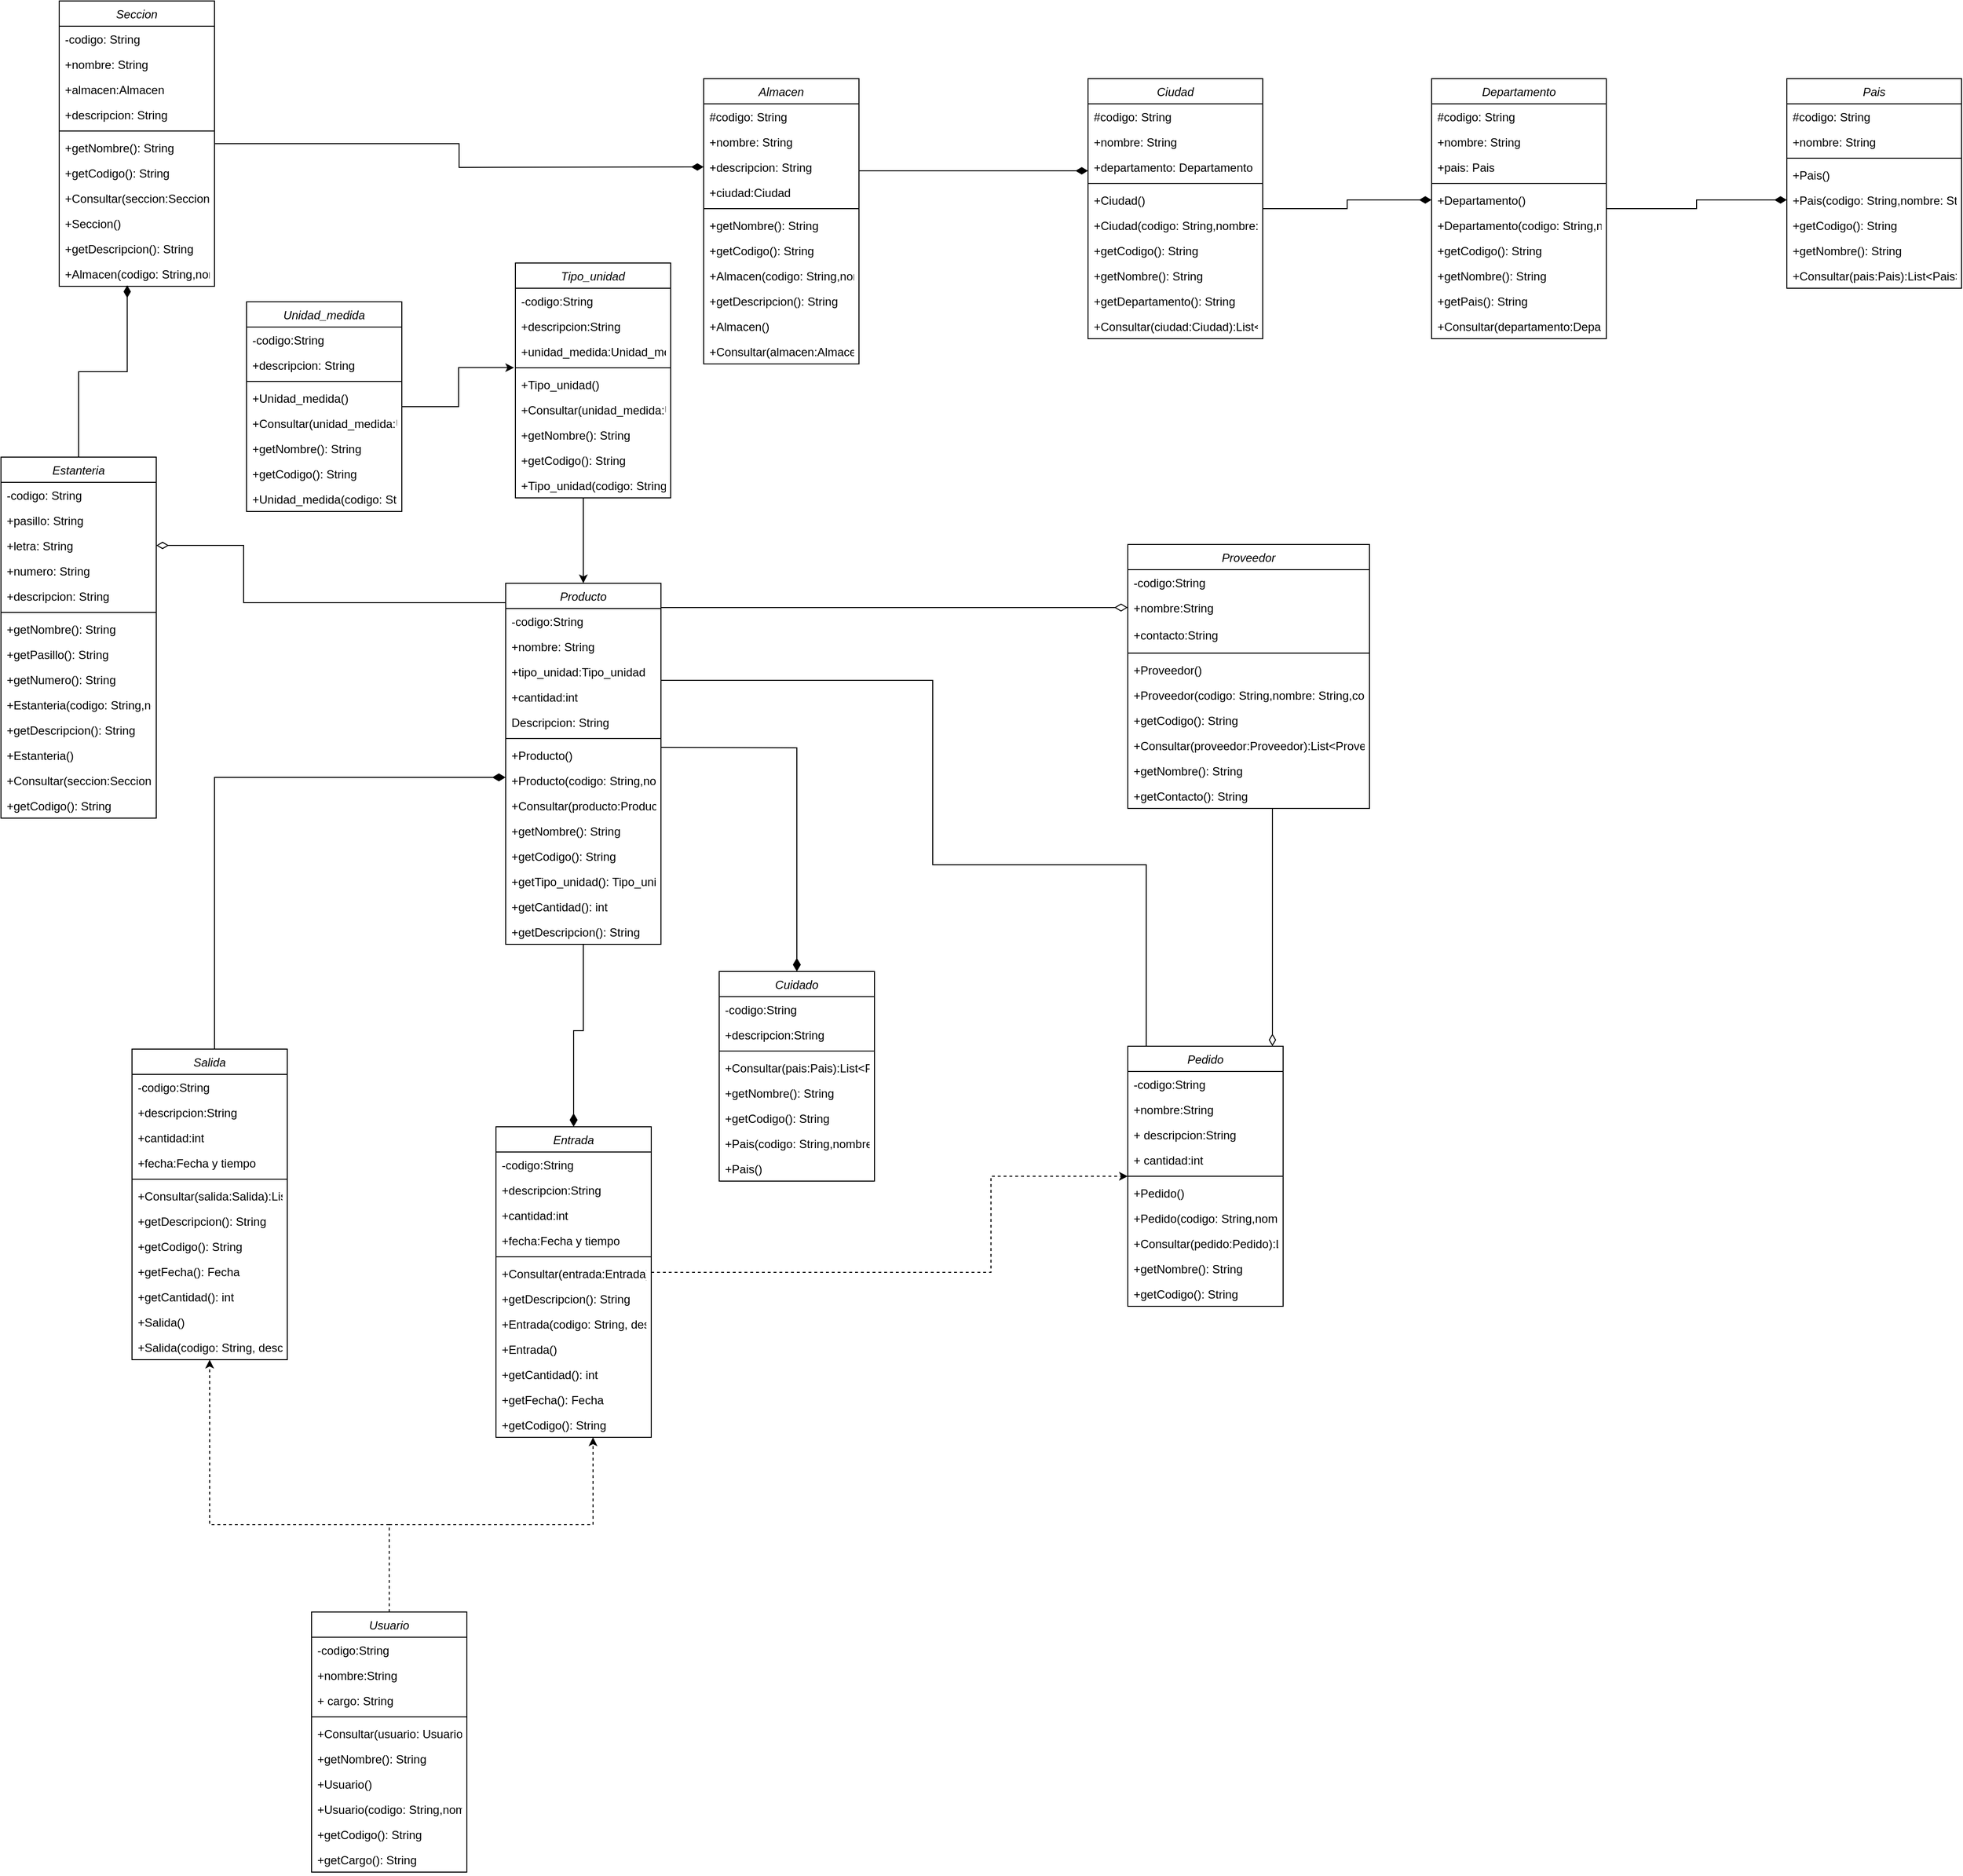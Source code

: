 <mxfile version="20.3.0" type="github">
  <diagram id="C5RBs43oDa-KdzZeNtuy" name="Page-1">
    <mxGraphModel dx="827" dy="1621" grid="1" gridSize="10" guides="1" tooltips="1" connect="1" arrows="1" fold="1" page="1" pageScale="1" pageWidth="827" pageHeight="1169" math="0" shadow="0">
      <root>
        <mxCell id="WIyWlLk6GJQsqaUBKTNV-0" />
        <mxCell id="WIyWlLk6GJQsqaUBKTNV-1" parent="WIyWlLk6GJQsqaUBKTNV-0" />
        <mxCell id="LgvfmR9-56JRPEU1bEDX-1" style="edgeStyle=orthogonalEdgeStyle;rounded=0;orthogonalLoop=1;jettySize=auto;html=1;endArrow=diamondThin;endFill=0;startSize=10;endSize=10;" parent="WIyWlLk6GJQsqaUBKTNV-1" source="zkfFHV4jXpPFQw0GAbJ--0" target="-KuMpNJdJ7WEaTeVx7aB-79" edge="1">
          <mxGeometry relative="1" as="geometry">
            <Array as="points">
              <mxPoint x="1310" y="-240" />
              <mxPoint x="1310" y="-240" />
            </Array>
          </mxGeometry>
        </mxCell>
        <mxCell id="zkfFHV4jXpPFQw0GAbJ--0" value="Proveedor" style="swimlane;fontStyle=2;align=center;verticalAlign=top;childLayout=stackLayout;horizontal=1;startSize=26;horizontalStack=0;resizeParent=1;resizeLast=0;collapsible=1;marginBottom=0;rounded=0;shadow=0;strokeWidth=1;" parent="WIyWlLk6GJQsqaUBKTNV-1" vertex="1">
          <mxGeometry x="1161" y="-560" width="249" height="272" as="geometry">
            <mxRectangle x="230" y="140" width="160" height="26" as="alternateBounds" />
          </mxGeometry>
        </mxCell>
        <mxCell id="-KuMpNJdJ7WEaTeVx7aB-61" value="-codigo:String" style="text;align=left;verticalAlign=top;spacingLeft=4;spacingRight=4;overflow=hidden;rotatable=0;points=[[0,0.5],[1,0.5]];portConstraint=eastwest;" parent="zkfFHV4jXpPFQw0GAbJ--0" vertex="1">
          <mxGeometry y="26" width="249" height="26" as="geometry" />
        </mxCell>
        <mxCell id="zkfFHV4jXpPFQw0GAbJ--1" value="+nombre:String" style="text;align=left;verticalAlign=top;spacingLeft=4;spacingRight=4;overflow=hidden;rotatable=0;points=[[0,0.5],[1,0.5]];portConstraint=eastwest;" parent="zkfFHV4jXpPFQw0GAbJ--0" vertex="1">
          <mxGeometry y="52" width="249" height="28" as="geometry" />
        </mxCell>
        <mxCell id="x1DlfcaKUxMc92nRR1oP-15" value="+contacto:String" style="text;align=left;verticalAlign=top;spacingLeft=4;spacingRight=4;overflow=hidden;rotatable=0;points=[[0,0.5],[1,0.5]];portConstraint=eastwest;" parent="zkfFHV4jXpPFQw0GAbJ--0" vertex="1">
          <mxGeometry y="80" width="249" height="28" as="geometry" />
        </mxCell>
        <mxCell id="zkfFHV4jXpPFQw0GAbJ--4" value="" style="line;html=1;strokeWidth=1;align=left;verticalAlign=middle;spacingTop=-1;spacingLeft=3;spacingRight=3;rotatable=0;labelPosition=right;points=[];portConstraint=eastwest;" parent="zkfFHV4jXpPFQw0GAbJ--0" vertex="1">
          <mxGeometry y="108" width="249" height="8" as="geometry" />
        </mxCell>
        <mxCell id="J6oOWjMm_jKWi92MyCI3-5" value="+Proveedor()" style="text;align=left;verticalAlign=top;spacingLeft=4;spacingRight=4;overflow=hidden;rotatable=0;points=[[0,0.5],[1,0.5]];portConstraint=eastwest;" parent="zkfFHV4jXpPFQw0GAbJ--0" vertex="1">
          <mxGeometry y="116" width="249" height="26" as="geometry" />
        </mxCell>
        <mxCell id="J6oOWjMm_jKWi92MyCI3-6" value="+Proveedor(codigo: String,nombre: String,contacto:string)" style="text;align=left;verticalAlign=top;spacingLeft=4;spacingRight=4;overflow=hidden;rotatable=0;points=[[0,0.5],[1,0.5]];portConstraint=eastwest;" parent="zkfFHV4jXpPFQw0GAbJ--0" vertex="1">
          <mxGeometry y="142" width="249" height="26" as="geometry" />
        </mxCell>
        <mxCell id="J6oOWjMm_jKWi92MyCI3-7" value="+getCodigo(): String" style="text;align=left;verticalAlign=top;spacingLeft=4;spacingRight=4;overflow=hidden;rotatable=0;points=[[0,0.5],[1,0.5]];portConstraint=eastwest;" parent="zkfFHV4jXpPFQw0GAbJ--0" vertex="1">
          <mxGeometry y="168" width="249" height="26" as="geometry" />
        </mxCell>
        <mxCell id="J6oOWjMm_jKWi92MyCI3-9" value="+Consultar(proveedor:Proveedor):List&lt;Proveedor&gt;" style="text;align=left;verticalAlign=top;spacingLeft=4;spacingRight=4;overflow=hidden;rotatable=0;points=[[0,0.5],[1,0.5]];portConstraint=eastwest;" parent="zkfFHV4jXpPFQw0GAbJ--0" vertex="1">
          <mxGeometry y="194" width="249" height="26" as="geometry" />
        </mxCell>
        <mxCell id="J6oOWjMm_jKWi92MyCI3-8" value="+getNombre(): String" style="text;align=left;verticalAlign=top;spacingLeft=4;spacingRight=4;overflow=hidden;rotatable=0;points=[[0,0.5],[1,0.5]];portConstraint=eastwest;" parent="zkfFHV4jXpPFQw0GAbJ--0" vertex="1">
          <mxGeometry y="220" width="249" height="26" as="geometry" />
        </mxCell>
        <mxCell id="J6oOWjMm_jKWi92MyCI3-35" value="+getContacto(): String" style="text;align=left;verticalAlign=top;spacingLeft=4;spacingRight=4;overflow=hidden;rotatable=0;points=[[0,0.5],[1,0.5]];portConstraint=eastwest;" parent="zkfFHV4jXpPFQw0GAbJ--0" vertex="1">
          <mxGeometry y="246" width="249" height="26" as="geometry" />
        </mxCell>
        <mxCell id="FrrXkEWVm4gh1E0Oda3U-0" style="edgeStyle=orthogonalEdgeStyle;rounded=0;orthogonalLoop=1;jettySize=auto;html=1;dashed=1;" parent="WIyWlLk6GJQsqaUBKTNV-1" source="-KuMpNJdJ7WEaTeVx7aB-62" target="-KuMpNJdJ7WEaTeVx7aB-73" edge="1">
          <mxGeometry relative="1" as="geometry">
            <Array as="points">
              <mxPoint x="400" y="450" />
              <mxPoint x="215" y="450" />
            </Array>
          </mxGeometry>
        </mxCell>
        <mxCell id="FrrXkEWVm4gh1E0Oda3U-1" style="edgeStyle=orthogonalEdgeStyle;rounded=0;orthogonalLoop=1;jettySize=auto;html=1;dashed=1;" parent="WIyWlLk6GJQsqaUBKTNV-1" source="-KuMpNJdJ7WEaTeVx7aB-62" target="M_nrPv68LQVrj1rYmoWH-0" edge="1">
          <mxGeometry relative="1" as="geometry">
            <Array as="points">
              <mxPoint x="400" y="450" />
              <mxPoint x="610" y="450" />
            </Array>
            <mxPoint x="610" y="230" as="targetPoint" />
          </mxGeometry>
        </mxCell>
        <mxCell id="-KuMpNJdJ7WEaTeVx7aB-62" value="Usuario" style="swimlane;fontStyle=2;align=center;verticalAlign=top;childLayout=stackLayout;horizontal=1;startSize=26;horizontalStack=0;resizeParent=1;resizeLast=0;collapsible=1;marginBottom=0;rounded=0;shadow=0;strokeWidth=1;" parent="WIyWlLk6GJQsqaUBKTNV-1" vertex="1">
          <mxGeometry x="320" y="540" width="160" height="268" as="geometry">
            <mxRectangle x="230" y="140" width="160" height="26" as="alternateBounds" />
          </mxGeometry>
        </mxCell>
        <mxCell id="-KuMpNJdJ7WEaTeVx7aB-63" value="-codigo:String" style="text;align=left;verticalAlign=top;spacingLeft=4;spacingRight=4;overflow=hidden;rotatable=0;points=[[0,0.5],[1,0.5]];portConstraint=eastwest;" parent="-KuMpNJdJ7WEaTeVx7aB-62" vertex="1">
          <mxGeometry y="26" width="160" height="26" as="geometry" />
        </mxCell>
        <mxCell id="-KuMpNJdJ7WEaTeVx7aB-64" value="+nombre:String" style="text;align=left;verticalAlign=top;spacingLeft=4;spacingRight=4;overflow=hidden;rotatable=0;points=[[0,0.5],[1,0.5]];portConstraint=eastwest;" parent="-KuMpNJdJ7WEaTeVx7aB-62" vertex="1">
          <mxGeometry y="52" width="160" height="26" as="geometry" />
        </mxCell>
        <mxCell id="doakBsPh-R9lay9GGXW2-1" value="+ cargo: String" style="text;align=left;verticalAlign=top;spacingLeft=4;spacingRight=4;overflow=hidden;rotatable=0;points=[[0,0.5],[1,0.5]];portConstraint=eastwest;" parent="-KuMpNJdJ7WEaTeVx7aB-62" vertex="1">
          <mxGeometry y="78" width="160" height="26" as="geometry" />
        </mxCell>
        <mxCell id="-KuMpNJdJ7WEaTeVx7aB-66" value="" style="line;html=1;strokeWidth=1;align=left;verticalAlign=middle;spacingTop=-1;spacingLeft=3;spacingRight=3;rotatable=0;labelPosition=right;points=[];portConstraint=eastwest;" parent="-KuMpNJdJ7WEaTeVx7aB-62" vertex="1">
          <mxGeometry y="104" width="160" height="8" as="geometry" />
        </mxCell>
        <mxCell id="J6oOWjMm_jKWi92MyCI3-25" value="+Consultar(usuario: Usuario):List&lt;Usuario&gt;" style="text;align=left;verticalAlign=top;spacingLeft=4;spacingRight=4;overflow=hidden;rotatable=0;points=[[0,0.5],[1,0.5]];portConstraint=eastwest;" parent="-KuMpNJdJ7WEaTeVx7aB-62" vertex="1">
          <mxGeometry y="112" width="160" height="26" as="geometry" />
        </mxCell>
        <mxCell id="J6oOWjMm_jKWi92MyCI3-26" value="+getNombre(): String" style="text;align=left;verticalAlign=top;spacingLeft=4;spacingRight=4;overflow=hidden;rotatable=0;points=[[0,0.5],[1,0.5]];portConstraint=eastwest;" parent="-KuMpNJdJ7WEaTeVx7aB-62" vertex="1">
          <mxGeometry y="138" width="160" height="26" as="geometry" />
        </mxCell>
        <mxCell id="J6oOWjMm_jKWi92MyCI3-29" value="+Usuario()" style="text;align=left;verticalAlign=top;spacingLeft=4;spacingRight=4;overflow=hidden;rotatable=0;points=[[0,0.5],[1,0.5]];portConstraint=eastwest;" parent="-KuMpNJdJ7WEaTeVx7aB-62" vertex="1">
          <mxGeometry y="164" width="160" height="26" as="geometry" />
        </mxCell>
        <mxCell id="J6oOWjMm_jKWi92MyCI3-28" value="+Usuario(codigo: String,nombre: String,cargo:String)" style="text;align=left;verticalAlign=top;spacingLeft=4;spacingRight=4;overflow=hidden;rotatable=0;points=[[0,0.5],[1,0.5]];portConstraint=eastwest;" parent="-KuMpNJdJ7WEaTeVx7aB-62" vertex="1">
          <mxGeometry y="190" width="160" height="26" as="geometry" />
        </mxCell>
        <mxCell id="WacKzht47f0NTMScvJsm-13" value="+getCodigo(): String" style="text;align=left;verticalAlign=top;spacingLeft=4;spacingRight=4;overflow=hidden;rotatable=0;points=[[0,0.5],[1,0.5]];portConstraint=eastwest;" parent="-KuMpNJdJ7WEaTeVx7aB-62" vertex="1">
          <mxGeometry y="216" width="160" height="26" as="geometry" />
        </mxCell>
        <mxCell id="J6oOWjMm_jKWi92MyCI3-27" value="+getCargo(): String" style="text;align=left;verticalAlign=top;spacingLeft=4;spacingRight=4;overflow=hidden;rotatable=0;points=[[0,0.5],[1,0.5]];portConstraint=eastwest;" parent="-KuMpNJdJ7WEaTeVx7aB-62" vertex="1">
          <mxGeometry y="242" width="160" height="26" as="geometry" />
        </mxCell>
        <mxCell id="FrrXkEWVm4gh1E0Oda3U-3" style="edgeStyle=orthogonalEdgeStyle;rounded=0;orthogonalLoop=1;jettySize=auto;html=1;endArrow=diamondThin;endFill=0;endSize=11;" parent="WIyWlLk6GJQsqaUBKTNV-1" source="-KuMpNJdJ7WEaTeVx7aB-67" target="zkfFHV4jXpPFQw0GAbJ--1" edge="1">
          <mxGeometry relative="1" as="geometry">
            <Array as="points">
              <mxPoint x="1080" y="-495" />
              <mxPoint x="1080" y="-495" />
            </Array>
          </mxGeometry>
        </mxCell>
        <mxCell id="FrrXkEWVm4gh1E0Oda3U-4" style="edgeStyle=orthogonalEdgeStyle;rounded=0;orthogonalLoop=1;jettySize=auto;html=1;entryX=0.5;entryY=0;entryDx=0;entryDy=0;endArrow=diamondThin;endFill=1;endSize=11;" parent="WIyWlLk6GJQsqaUBKTNV-1" source="-KuMpNJdJ7WEaTeVx7aB-67" target="M_nrPv68LQVrj1rYmoWH-0" edge="1">
          <mxGeometry relative="1" as="geometry" />
        </mxCell>
        <mxCell id="LgvfmR9-56JRPEU1bEDX-0" style="edgeStyle=orthogonalEdgeStyle;rounded=0;orthogonalLoop=1;jettySize=auto;html=1;endArrow=none;endFill=0;" parent="WIyWlLk6GJQsqaUBKTNV-1" source="-KuMpNJdJ7WEaTeVx7aB-67" target="-KuMpNJdJ7WEaTeVx7aB-79" edge="1">
          <mxGeometry relative="1" as="geometry">
            <Array as="points">
              <mxPoint x="960" y="-420" />
              <mxPoint x="960" y="-230" />
              <mxPoint x="1180" y="-230" />
            </Array>
          </mxGeometry>
        </mxCell>
        <mxCell id="KFpGfA5ClN1uyPiwpJer-17" style="edgeStyle=orthogonalEdgeStyle;rounded=0;orthogonalLoop=1;jettySize=auto;html=1;entryX=1;entryY=0.5;entryDx=0;entryDy=0;endArrow=diamondThin;endFill=0;endSize=10;" parent="WIyWlLk6GJQsqaUBKTNV-1" source="-KuMpNJdJ7WEaTeVx7aB-67" target="doakBsPh-R9lay9GGXW2-18" edge="1">
          <mxGeometry relative="1" as="geometry">
            <Array as="points">
              <mxPoint x="250" y="-500" />
              <mxPoint x="250" y="-559" />
            </Array>
          </mxGeometry>
        </mxCell>
        <mxCell id="-KuMpNJdJ7WEaTeVx7aB-67" value="Producto" style="swimlane;fontStyle=2;align=center;verticalAlign=top;childLayout=stackLayout;horizontal=1;startSize=26;horizontalStack=0;resizeParent=1;resizeLast=0;collapsible=1;marginBottom=0;rounded=0;shadow=0;strokeWidth=1;" parent="WIyWlLk6GJQsqaUBKTNV-1" vertex="1">
          <mxGeometry x="520" y="-520" width="160" height="372" as="geometry">
            <mxRectangle x="230" y="140" width="160" height="26" as="alternateBounds" />
          </mxGeometry>
        </mxCell>
        <mxCell id="-KuMpNJdJ7WEaTeVx7aB-68" value="-codigo:String" style="text;align=left;verticalAlign=top;spacingLeft=4;spacingRight=4;overflow=hidden;rotatable=0;points=[[0,0.5],[1,0.5]];portConstraint=eastwest;" parent="-KuMpNJdJ7WEaTeVx7aB-67" vertex="1">
          <mxGeometry y="26" width="160" height="26" as="geometry" />
        </mxCell>
        <mxCell id="-KuMpNJdJ7WEaTeVx7aB-69" value="+nombre: String" style="text;align=left;verticalAlign=top;spacingLeft=4;spacingRight=4;overflow=hidden;rotatable=0;points=[[0,0.5],[1,0.5]];portConstraint=eastwest;" parent="-KuMpNJdJ7WEaTeVx7aB-67" vertex="1">
          <mxGeometry y="52" width="160" height="26" as="geometry" />
        </mxCell>
        <mxCell id="LgvfmR9-56JRPEU1bEDX-3" value="+tipo_unidad:Tipo_unidad" style="text;align=left;verticalAlign=top;spacingLeft=4;spacingRight=4;overflow=hidden;rotatable=0;points=[[0,0.5],[1,0.5]];portConstraint=eastwest;" parent="-KuMpNJdJ7WEaTeVx7aB-67" vertex="1">
          <mxGeometry y="78" width="160" height="26" as="geometry" />
        </mxCell>
        <mxCell id="-KuMpNJdJ7WEaTeVx7aB-72" value="+cantidad:int" style="text;align=left;verticalAlign=top;spacingLeft=4;spacingRight=4;overflow=hidden;rotatable=0;points=[[0,0.5],[1,0.5]];portConstraint=eastwest;rounded=0;shadow=0;html=0;" parent="-KuMpNJdJ7WEaTeVx7aB-67" vertex="1">
          <mxGeometry y="104" width="160" height="26" as="geometry" />
        </mxCell>
        <mxCell id="-KuMpNJdJ7WEaTeVx7aB-70" value="Descripcion: String" style="text;align=left;verticalAlign=top;spacingLeft=4;spacingRight=4;overflow=hidden;rotatable=0;points=[[0,0.5],[1,0.5]];portConstraint=eastwest;rounded=0;shadow=0;html=0;" parent="-KuMpNJdJ7WEaTeVx7aB-67" vertex="1">
          <mxGeometry y="130" width="160" height="26" as="geometry" />
        </mxCell>
        <mxCell id="-KuMpNJdJ7WEaTeVx7aB-71" value="" style="line;html=1;strokeWidth=1;align=left;verticalAlign=middle;spacingTop=-1;spacingLeft=3;spacingRight=3;rotatable=0;labelPosition=right;points=[];portConstraint=eastwest;" parent="-KuMpNJdJ7WEaTeVx7aB-67" vertex="1">
          <mxGeometry y="156" width="160" height="8" as="geometry" />
        </mxCell>
        <mxCell id="-YIqVeCR-uVGq7TbdO61-0" value="+Producto()" style="text;align=left;verticalAlign=top;spacingLeft=4;spacingRight=4;overflow=hidden;rotatable=0;points=[[0,0.5],[1,0.5]];portConstraint=eastwest;" parent="-KuMpNJdJ7WEaTeVx7aB-67" vertex="1">
          <mxGeometry y="164" width="160" height="26" as="geometry" />
        </mxCell>
        <mxCell id="-YIqVeCR-uVGq7TbdO61-1" value="+Producto(codigo: String,nombre: String, tipo_unidad:Tipo_unidad,cantidad:int:descripcion:String)" style="text;align=left;verticalAlign=top;spacingLeft=4;spacingRight=4;overflow=hidden;rotatable=0;points=[[0,0.5],[1,0.5]];portConstraint=eastwest;" parent="-KuMpNJdJ7WEaTeVx7aB-67" vertex="1">
          <mxGeometry y="190" width="160" height="26" as="geometry" />
        </mxCell>
        <mxCell id="-YIqVeCR-uVGq7TbdO61-4" value="+Consultar(producto:Producto):List&lt;Pais&gt;" style="text;align=left;verticalAlign=top;spacingLeft=4;spacingRight=4;overflow=hidden;rotatable=0;points=[[0,0.5],[1,0.5]];portConstraint=eastwest;" parent="-KuMpNJdJ7WEaTeVx7aB-67" vertex="1">
          <mxGeometry y="216" width="160" height="26" as="geometry" />
        </mxCell>
        <mxCell id="-YIqVeCR-uVGq7TbdO61-3" value="+getNombre(): String" style="text;align=left;verticalAlign=top;spacingLeft=4;spacingRight=4;overflow=hidden;rotatable=0;points=[[0,0.5],[1,0.5]];portConstraint=eastwest;" parent="-KuMpNJdJ7WEaTeVx7aB-67" vertex="1">
          <mxGeometry y="242" width="160" height="26" as="geometry" />
        </mxCell>
        <mxCell id="-YIqVeCR-uVGq7TbdO61-2" value="+getCodigo(): String" style="text;align=left;verticalAlign=top;spacingLeft=4;spacingRight=4;overflow=hidden;rotatable=0;points=[[0,0.5],[1,0.5]];portConstraint=eastwest;" parent="-KuMpNJdJ7WEaTeVx7aB-67" vertex="1">
          <mxGeometry y="268" width="160" height="26" as="geometry" />
        </mxCell>
        <mxCell id="oXJkSNYZqJozWAS3xUVG-0" value="+getTipo_unidad(): Tipo_unidad" style="text;align=left;verticalAlign=top;spacingLeft=4;spacingRight=4;overflow=hidden;rotatable=0;points=[[0,0.5],[1,0.5]];portConstraint=eastwest;" parent="-KuMpNJdJ7WEaTeVx7aB-67" vertex="1">
          <mxGeometry y="294" width="160" height="26" as="geometry" />
        </mxCell>
        <mxCell id="oXJkSNYZqJozWAS3xUVG-1" value="+getCantidad(): int" style="text;align=left;verticalAlign=top;spacingLeft=4;spacingRight=4;overflow=hidden;rotatable=0;points=[[0,0.5],[1,0.5]];portConstraint=eastwest;" parent="-KuMpNJdJ7WEaTeVx7aB-67" vertex="1">
          <mxGeometry y="320" width="160" height="26" as="geometry" />
        </mxCell>
        <mxCell id="oXJkSNYZqJozWAS3xUVG-2" value="+getDescripcion(): String" style="text;align=left;verticalAlign=top;spacingLeft=4;spacingRight=4;overflow=hidden;rotatable=0;points=[[0,0.5],[1,0.5]];portConstraint=eastwest;" parent="-KuMpNJdJ7WEaTeVx7aB-67" vertex="1">
          <mxGeometry y="346" width="160" height="26" as="geometry" />
        </mxCell>
        <mxCell id="FrrXkEWVm4gh1E0Oda3U-6" style="edgeStyle=orthogonalEdgeStyle;rounded=0;orthogonalLoop=1;jettySize=auto;html=1;endArrow=diamondThin;endFill=1;endSize=11;" parent="WIyWlLk6GJQsqaUBKTNV-1" source="-KuMpNJdJ7WEaTeVx7aB-73" target="-KuMpNJdJ7WEaTeVx7aB-67" edge="1">
          <mxGeometry relative="1" as="geometry">
            <Array as="points">
              <mxPoint x="220" y="-320" />
            </Array>
          </mxGeometry>
        </mxCell>
        <mxCell id="-KuMpNJdJ7WEaTeVx7aB-73" value="Salida" style="swimlane;fontStyle=2;align=center;verticalAlign=top;childLayout=stackLayout;horizontal=1;startSize=26;horizontalStack=0;resizeParent=1;resizeLast=0;collapsible=1;marginBottom=0;rounded=0;shadow=0;strokeWidth=1;" parent="WIyWlLk6GJQsqaUBKTNV-1" vertex="1">
          <mxGeometry x="135" y="-40" width="160" height="320" as="geometry">
            <mxRectangle x="230" y="140" width="160" height="26" as="alternateBounds" />
          </mxGeometry>
        </mxCell>
        <mxCell id="-KuMpNJdJ7WEaTeVx7aB-74" value="-codigo:String" style="text;align=left;verticalAlign=top;spacingLeft=4;spacingRight=4;overflow=hidden;rotatable=0;points=[[0,0.5],[1,0.5]];portConstraint=eastwest;" parent="-KuMpNJdJ7WEaTeVx7aB-73" vertex="1">
          <mxGeometry y="26" width="160" height="26" as="geometry" />
        </mxCell>
        <mxCell id="-KuMpNJdJ7WEaTeVx7aB-76" value="+descripcion:String" style="text;align=left;verticalAlign=top;spacingLeft=4;spacingRight=4;overflow=hidden;rotatable=0;points=[[0,0.5],[1,0.5]];portConstraint=eastwest;rounded=0;shadow=0;html=0;" parent="-KuMpNJdJ7WEaTeVx7aB-73" vertex="1">
          <mxGeometry y="52" width="160" height="26" as="geometry" />
        </mxCell>
        <mxCell id="-KuMpNJdJ7WEaTeVx7aB-77" value="+cantidad:int" style="text;align=left;verticalAlign=top;spacingLeft=4;spacingRight=4;overflow=hidden;rotatable=0;points=[[0,0.5],[1,0.5]];portConstraint=eastwest;rounded=0;shadow=0;html=0;" parent="-KuMpNJdJ7WEaTeVx7aB-73" vertex="1">
          <mxGeometry y="78" width="160" height="26" as="geometry" />
        </mxCell>
        <mxCell id="doakBsPh-R9lay9GGXW2-0" value="+fecha:Fecha y tiempo" style="text;align=left;verticalAlign=top;spacingLeft=4;spacingRight=4;overflow=hidden;rotatable=0;points=[[0,0.5],[1,0.5]];portConstraint=eastwest;" parent="-KuMpNJdJ7WEaTeVx7aB-73" vertex="1">
          <mxGeometry y="104" width="160" height="26" as="geometry" />
        </mxCell>
        <mxCell id="-KuMpNJdJ7WEaTeVx7aB-78" value="" style="line;html=1;strokeWidth=1;align=left;verticalAlign=middle;spacingTop=-1;spacingLeft=3;spacingRight=3;rotatable=0;labelPosition=right;points=[];portConstraint=eastwest;" parent="-KuMpNJdJ7WEaTeVx7aB-73" vertex="1">
          <mxGeometry y="130" width="160" height="8" as="geometry" />
        </mxCell>
        <mxCell id="J6oOWjMm_jKWi92MyCI3-20" value="+Consultar(salida:Salida):List&lt;Salida&gt;" style="text;align=left;verticalAlign=top;spacingLeft=4;spacingRight=4;overflow=hidden;rotatable=0;points=[[0,0.5],[1,0.5]];portConstraint=eastwest;" parent="-KuMpNJdJ7WEaTeVx7aB-73" vertex="1">
          <mxGeometry y="138" width="160" height="26" as="geometry" />
        </mxCell>
        <mxCell id="J6oOWjMm_jKWi92MyCI3-21" value="+getDescripcion(): String" style="text;align=left;verticalAlign=top;spacingLeft=4;spacingRight=4;overflow=hidden;rotatable=0;points=[[0,0.5],[1,0.5]];portConstraint=eastwest;" parent="-KuMpNJdJ7WEaTeVx7aB-73" vertex="1">
          <mxGeometry y="164" width="160" height="26" as="geometry" />
        </mxCell>
        <mxCell id="J6oOWjMm_jKWi92MyCI3-22" value="+getCodigo(): String" style="text;align=left;verticalAlign=top;spacingLeft=4;spacingRight=4;overflow=hidden;rotatable=0;points=[[0,0.5],[1,0.5]];portConstraint=eastwest;" parent="-KuMpNJdJ7WEaTeVx7aB-73" vertex="1">
          <mxGeometry y="190" width="160" height="26" as="geometry" />
        </mxCell>
        <mxCell id="WacKzht47f0NTMScvJsm-1" value="+getFecha(): Fecha" style="text;align=left;verticalAlign=top;spacingLeft=4;spacingRight=4;overflow=hidden;rotatable=0;points=[[0,0.5],[1,0.5]];portConstraint=eastwest;" parent="-KuMpNJdJ7WEaTeVx7aB-73" vertex="1">
          <mxGeometry y="216" width="160" height="26" as="geometry" />
        </mxCell>
        <mxCell id="WacKzht47f0NTMScvJsm-0" value="+getCantidad(): int" style="text;align=left;verticalAlign=top;spacingLeft=4;spacingRight=4;overflow=hidden;rotatable=0;points=[[0,0.5],[1,0.5]];portConstraint=eastwest;" parent="-KuMpNJdJ7WEaTeVx7aB-73" vertex="1">
          <mxGeometry y="242" width="160" height="26" as="geometry" />
        </mxCell>
        <mxCell id="J6oOWjMm_jKWi92MyCI3-24" value="+Salida()" style="text;align=left;verticalAlign=top;spacingLeft=4;spacingRight=4;overflow=hidden;rotatable=0;points=[[0,0.5],[1,0.5]];portConstraint=eastwest;" parent="-KuMpNJdJ7WEaTeVx7aB-73" vertex="1">
          <mxGeometry y="268" width="160" height="26" as="geometry" />
        </mxCell>
        <mxCell id="J6oOWjMm_jKWi92MyCI3-23" value="+Salida(codigo: String, descripcion: String, cantidad:int, fecha:Fecha)" style="text;align=left;verticalAlign=top;spacingLeft=4;spacingRight=4;overflow=hidden;rotatable=0;points=[[0,0.5],[1,0.5]];portConstraint=eastwest;" parent="-KuMpNJdJ7WEaTeVx7aB-73" vertex="1">
          <mxGeometry y="294" width="160" height="26" as="geometry" />
        </mxCell>
        <mxCell id="-KuMpNJdJ7WEaTeVx7aB-79" value="Pedido" style="swimlane;fontStyle=2;align=center;verticalAlign=top;childLayout=stackLayout;horizontal=1;startSize=26;horizontalStack=0;resizeParent=1;resizeLast=0;collapsible=1;marginBottom=0;rounded=0;shadow=0;strokeWidth=1;" parent="WIyWlLk6GJQsqaUBKTNV-1" vertex="1">
          <mxGeometry x="1161" y="-43" width="160" height="268" as="geometry">
            <mxRectangle x="230" y="140" width="160" height="26" as="alternateBounds" />
          </mxGeometry>
        </mxCell>
        <mxCell id="-KuMpNJdJ7WEaTeVx7aB-80" value="-codigo:String" style="text;align=left;verticalAlign=top;spacingLeft=4;spacingRight=4;overflow=hidden;rotatable=0;points=[[0,0.5],[1,0.5]];portConstraint=eastwest;" parent="-KuMpNJdJ7WEaTeVx7aB-79" vertex="1">
          <mxGeometry y="26" width="160" height="26" as="geometry" />
        </mxCell>
        <mxCell id="-KuMpNJdJ7WEaTeVx7aB-81" value="+nombre:String" style="text;align=left;verticalAlign=top;spacingLeft=4;spacingRight=4;overflow=hidden;rotatable=0;points=[[0,0.5],[1,0.5]];portConstraint=eastwest;" parent="-KuMpNJdJ7WEaTeVx7aB-79" vertex="1">
          <mxGeometry y="52" width="160" height="26" as="geometry" />
        </mxCell>
        <mxCell id="-KuMpNJdJ7WEaTeVx7aB-82" value="+ descripcion:String" style="text;align=left;verticalAlign=top;spacingLeft=4;spacingRight=4;overflow=hidden;rotatable=0;points=[[0,0.5],[1,0.5]];portConstraint=eastwest;rounded=0;shadow=0;html=0;" parent="-KuMpNJdJ7WEaTeVx7aB-79" vertex="1">
          <mxGeometry y="78" width="160" height="26" as="geometry" />
        </mxCell>
        <mxCell id="-KuMpNJdJ7WEaTeVx7aB-83" value="+ cantidad:int" style="text;align=left;verticalAlign=top;spacingLeft=4;spacingRight=4;overflow=hidden;rotatable=0;points=[[0,0.5],[1,0.5]];portConstraint=eastwest;rounded=0;shadow=0;html=0;" parent="-KuMpNJdJ7WEaTeVx7aB-79" vertex="1">
          <mxGeometry y="104" width="160" height="26" as="geometry" />
        </mxCell>
        <mxCell id="-KuMpNJdJ7WEaTeVx7aB-84" value="" style="line;html=1;strokeWidth=1;align=left;verticalAlign=middle;spacingTop=-1;spacingLeft=3;spacingRight=3;rotatable=0;labelPosition=right;points=[];portConstraint=eastwest;" parent="-KuMpNJdJ7WEaTeVx7aB-79" vertex="1">
          <mxGeometry y="130" width="160" height="8" as="geometry" />
        </mxCell>
        <mxCell id="J6oOWjMm_jKWi92MyCI3-10" value="+Pedido()" style="text;align=left;verticalAlign=top;spacingLeft=4;spacingRight=4;overflow=hidden;rotatable=0;points=[[0,0.5],[1,0.5]];portConstraint=eastwest;" parent="-KuMpNJdJ7WEaTeVx7aB-79" vertex="1">
          <mxGeometry y="138" width="160" height="26" as="geometry" />
        </mxCell>
        <mxCell id="J6oOWjMm_jKWi92MyCI3-11" value="+Pedido(codigo: String,nombre: String, decripcion:String, cantidad:int)" style="text;align=left;verticalAlign=top;spacingLeft=4;spacingRight=4;overflow=hidden;rotatable=0;points=[[0,0.5],[1,0.5]];portConstraint=eastwest;" parent="-KuMpNJdJ7WEaTeVx7aB-79" vertex="1">
          <mxGeometry y="164" width="160" height="26" as="geometry" />
        </mxCell>
        <mxCell id="J6oOWjMm_jKWi92MyCI3-14" value="+Consultar(pedido:Pedido):List&lt;Pedido&gt;" style="text;align=left;verticalAlign=top;spacingLeft=4;spacingRight=4;overflow=hidden;rotatable=0;points=[[0,0.5],[1,0.5]];portConstraint=eastwest;" parent="-KuMpNJdJ7WEaTeVx7aB-79" vertex="1">
          <mxGeometry y="190" width="160" height="26" as="geometry" />
        </mxCell>
        <mxCell id="J6oOWjMm_jKWi92MyCI3-13" value="+getNombre(): String" style="text;align=left;verticalAlign=top;spacingLeft=4;spacingRight=4;overflow=hidden;rotatable=0;points=[[0,0.5],[1,0.5]];portConstraint=eastwest;" parent="-KuMpNJdJ7WEaTeVx7aB-79" vertex="1">
          <mxGeometry y="216" width="160" height="26" as="geometry" />
        </mxCell>
        <mxCell id="J6oOWjMm_jKWi92MyCI3-12" value="+getCodigo(): String" style="text;align=left;verticalAlign=top;spacingLeft=4;spacingRight=4;overflow=hidden;rotatable=0;points=[[0,0.5],[1,0.5]];portConstraint=eastwest;" parent="-KuMpNJdJ7WEaTeVx7aB-79" vertex="1">
          <mxGeometry y="242" width="160" height="26" as="geometry" />
        </mxCell>
        <mxCell id="KFpGfA5ClN1uyPiwpJer-16" style="edgeStyle=orthogonalEdgeStyle;rounded=0;orthogonalLoop=1;jettySize=auto;html=1;endArrow=diamondThin;endFill=1;endSize=10;entryX=0.438;entryY=0.962;entryDx=0;entryDy=0;entryPerimeter=0;" parent="WIyWlLk6GJQsqaUBKTNV-1" source="doakBsPh-R9lay9GGXW2-14" target="VSebWjxJgYvtycWoznJE-2" edge="1">
          <mxGeometry relative="1" as="geometry">
            <mxPoint x="110" y="-880" as="targetPoint" />
          </mxGeometry>
        </mxCell>
        <mxCell id="doakBsPh-R9lay9GGXW2-14" value="Estanteria&#xa;" style="swimlane;fontStyle=2;align=center;verticalAlign=top;childLayout=stackLayout;horizontal=1;startSize=26;horizontalStack=0;resizeParent=1;resizeLast=0;collapsible=1;marginBottom=0;rounded=0;shadow=0;strokeWidth=1;" parent="WIyWlLk6GJQsqaUBKTNV-1" vertex="1">
          <mxGeometry y="-650" width="160" height="372" as="geometry">
            <mxRectangle x="30" y="-1040" width="160" height="26" as="alternateBounds" />
          </mxGeometry>
        </mxCell>
        <mxCell id="doakBsPh-R9lay9GGXW2-15" value="-codigo: String" style="text;align=left;verticalAlign=top;spacingLeft=4;spacingRight=4;overflow=hidden;rotatable=0;points=[[0,0.5],[1,0.5]];portConstraint=eastwest;" parent="doakBsPh-R9lay9GGXW2-14" vertex="1">
          <mxGeometry y="26" width="160" height="26" as="geometry" />
        </mxCell>
        <mxCell id="doakBsPh-R9lay9GGXW2-16" value="+pasillo: String" style="text;align=left;verticalAlign=top;spacingLeft=4;spacingRight=4;overflow=hidden;rotatable=0;points=[[0,0.5],[1,0.5]];portConstraint=eastwest;" parent="doakBsPh-R9lay9GGXW2-14" vertex="1">
          <mxGeometry y="52" width="160" height="26" as="geometry" />
        </mxCell>
        <mxCell id="doakBsPh-R9lay9GGXW2-18" value="+letra: String" style="text;align=left;verticalAlign=top;spacingLeft=4;spacingRight=4;overflow=hidden;rotatable=0;points=[[0,0.5],[1,0.5]];portConstraint=eastwest;rounded=0;shadow=0;html=0;" parent="doakBsPh-R9lay9GGXW2-14" vertex="1">
          <mxGeometry y="78" width="160" height="26" as="geometry" />
        </mxCell>
        <mxCell id="LgvfmR9-56JRPEU1bEDX-13" value="+numero: String" style="text;align=left;verticalAlign=top;spacingLeft=4;spacingRight=4;overflow=hidden;rotatable=0;points=[[0,0.5],[1,0.5]];portConstraint=eastwest;rounded=0;shadow=0;html=0;" parent="doakBsPh-R9lay9GGXW2-14" vertex="1">
          <mxGeometry y="104" width="160" height="26" as="geometry" />
        </mxCell>
        <mxCell id="doakBsPh-R9lay9GGXW2-17" value="+descripcion: String" style="text;align=left;verticalAlign=top;spacingLeft=4;spacingRight=4;overflow=hidden;rotatable=0;points=[[0,0.5],[1,0.5]];portConstraint=eastwest;rounded=0;shadow=0;html=0;" parent="doakBsPh-R9lay9GGXW2-14" vertex="1">
          <mxGeometry y="130" width="160" height="26" as="geometry" />
        </mxCell>
        <mxCell id="doakBsPh-R9lay9GGXW2-19" value="" style="line;html=1;strokeWidth=1;align=left;verticalAlign=middle;spacingTop=-1;spacingLeft=3;spacingRight=3;rotatable=0;labelPosition=right;points=[];portConstraint=eastwest;" parent="doakBsPh-R9lay9GGXW2-14" vertex="1">
          <mxGeometry y="156" width="160" height="8" as="geometry" />
        </mxCell>
        <mxCell id="1x3r1Awy3uI4D6c1kBr4-1" value="+getNombre(): String" style="text;align=left;verticalAlign=top;spacingLeft=4;spacingRight=4;overflow=hidden;rotatable=0;points=[[0,0.5],[1,0.5]];portConstraint=eastwest;" parent="doakBsPh-R9lay9GGXW2-14" vertex="1">
          <mxGeometry y="164" width="160" height="26" as="geometry" />
        </mxCell>
        <mxCell id="1x3r1Awy3uI4D6c1kBr4-7" value="+getPasillo(): String" style="text;align=left;verticalAlign=top;spacingLeft=4;spacingRight=4;overflow=hidden;rotatable=0;points=[[0,0.5],[1,0.5]];portConstraint=eastwest;" parent="doakBsPh-R9lay9GGXW2-14" vertex="1">
          <mxGeometry y="190" width="160" height="26" as="geometry" />
        </mxCell>
        <mxCell id="1x3r1Awy3uI4D6c1kBr4-8" value="+getNumero(): String" style="text;align=left;verticalAlign=top;spacingLeft=4;spacingRight=4;overflow=hidden;rotatable=0;points=[[0,0.5],[1,0.5]];portConstraint=eastwest;" parent="doakBsPh-R9lay9GGXW2-14" vertex="1">
          <mxGeometry y="216" width="160" height="26" as="geometry" />
        </mxCell>
        <mxCell id="1x3r1Awy3uI4D6c1kBr4-6" value="+Estanteria(codigo: String,nombre: String, pasillo:String, letra:String, numero:String, descripcion:String, seccion: Seccion)" style="text;align=left;verticalAlign=top;spacingLeft=4;spacingRight=4;overflow=hidden;rotatable=0;points=[[0,0.5],[1,0.5]];portConstraint=eastwest;" parent="doakBsPh-R9lay9GGXW2-14" vertex="1">
          <mxGeometry y="242" width="160" height="26" as="geometry" />
        </mxCell>
        <mxCell id="1x3r1Awy3uI4D6c1kBr4-5" value="+getDescripcion(): String" style="text;align=left;verticalAlign=top;spacingLeft=4;spacingRight=4;overflow=hidden;rotatable=0;points=[[0,0.5],[1,0.5]];portConstraint=eastwest;" parent="doakBsPh-R9lay9GGXW2-14" vertex="1">
          <mxGeometry y="268" width="160" height="26" as="geometry" />
        </mxCell>
        <mxCell id="1x3r1Awy3uI4D6c1kBr4-4" value="+Estanteria()" style="text;align=left;verticalAlign=top;spacingLeft=4;spacingRight=4;overflow=hidden;rotatable=0;points=[[0,0.5],[1,0.5]];portConstraint=eastwest;" parent="doakBsPh-R9lay9GGXW2-14" vertex="1">
          <mxGeometry y="294" width="160" height="26" as="geometry" />
        </mxCell>
        <mxCell id="1x3r1Awy3uI4D6c1kBr4-3" value="+Consultar(seccion:Seccion):List&lt;Estanteria&gt;" style="text;align=left;verticalAlign=top;spacingLeft=4;spacingRight=4;overflow=hidden;rotatable=0;points=[[0,0.5],[1,0.5]];portConstraint=eastwest;" parent="doakBsPh-R9lay9GGXW2-14" vertex="1">
          <mxGeometry y="320" width="160" height="26" as="geometry" />
        </mxCell>
        <mxCell id="1x3r1Awy3uI4D6c1kBr4-2" value="+getCodigo(): String" style="text;align=left;verticalAlign=top;spacingLeft=4;spacingRight=4;overflow=hidden;rotatable=0;points=[[0,0.5],[1,0.5]];portConstraint=eastwest;" parent="doakBsPh-R9lay9GGXW2-14" vertex="1">
          <mxGeometry y="346" width="160" height="26" as="geometry" />
        </mxCell>
        <mxCell id="FrrXkEWVm4gh1E0Oda3U-2" style="edgeStyle=orthogonalEdgeStyle;rounded=0;orthogonalLoop=1;jettySize=auto;html=1;dashed=1;" parent="WIyWlLk6GJQsqaUBKTNV-1" source="M_nrPv68LQVrj1rYmoWH-0" target="-KuMpNJdJ7WEaTeVx7aB-79" edge="1">
          <mxGeometry relative="1" as="geometry">
            <Array as="points">
              <mxPoint x="1020" y="190" />
              <mxPoint x="1020" y="91" />
            </Array>
          </mxGeometry>
        </mxCell>
        <mxCell id="M_nrPv68LQVrj1rYmoWH-0" value="Entrada" style="swimlane;fontStyle=2;align=center;verticalAlign=top;childLayout=stackLayout;horizontal=1;startSize=26;horizontalStack=0;resizeParent=1;resizeLast=0;collapsible=1;marginBottom=0;rounded=0;shadow=0;strokeWidth=1;" parent="WIyWlLk6GJQsqaUBKTNV-1" vertex="1">
          <mxGeometry x="510" y="40" width="160" height="320" as="geometry">
            <mxRectangle x="230" y="140" width="160" height="26" as="alternateBounds" />
          </mxGeometry>
        </mxCell>
        <mxCell id="WacKzht47f0NTMScvJsm-9" value="-codigo:String" style="text;align=left;verticalAlign=top;spacingLeft=4;spacingRight=4;overflow=hidden;rotatable=0;points=[[0,0.5],[1,0.5]];portConstraint=eastwest;" parent="M_nrPv68LQVrj1rYmoWH-0" vertex="1">
          <mxGeometry y="26" width="160" height="26" as="geometry" />
        </mxCell>
        <mxCell id="WacKzht47f0NTMScvJsm-10" value="+descripcion:String" style="text;align=left;verticalAlign=top;spacingLeft=4;spacingRight=4;overflow=hidden;rotatable=0;points=[[0,0.5],[1,0.5]];portConstraint=eastwest;rounded=0;shadow=0;html=0;" parent="M_nrPv68LQVrj1rYmoWH-0" vertex="1">
          <mxGeometry y="52" width="160" height="26" as="geometry" />
        </mxCell>
        <mxCell id="WacKzht47f0NTMScvJsm-11" value="+cantidad:int" style="text;align=left;verticalAlign=top;spacingLeft=4;spacingRight=4;overflow=hidden;rotatable=0;points=[[0,0.5],[1,0.5]];portConstraint=eastwest;rounded=0;shadow=0;html=0;" parent="M_nrPv68LQVrj1rYmoWH-0" vertex="1">
          <mxGeometry y="78" width="160" height="26" as="geometry" />
        </mxCell>
        <mxCell id="WacKzht47f0NTMScvJsm-12" value="+fecha:Fecha y tiempo" style="text;align=left;verticalAlign=top;spacingLeft=4;spacingRight=4;overflow=hidden;rotatable=0;points=[[0,0.5],[1,0.5]];portConstraint=eastwest;" parent="M_nrPv68LQVrj1rYmoWH-0" vertex="1">
          <mxGeometry y="104" width="160" height="26" as="geometry" />
        </mxCell>
        <mxCell id="M_nrPv68LQVrj1rYmoWH-5" value="" style="line;html=1;strokeWidth=1;align=left;verticalAlign=middle;spacingTop=-1;spacingLeft=3;spacingRight=3;rotatable=0;labelPosition=right;points=[];portConstraint=eastwest;" parent="M_nrPv68LQVrj1rYmoWH-0" vertex="1">
          <mxGeometry y="130" width="160" height="8" as="geometry" />
        </mxCell>
        <mxCell id="WacKzht47f0NTMScvJsm-2" value="+Consultar(entrada:Entrada):List&lt;Entrada&gt;" style="text;align=left;verticalAlign=top;spacingLeft=4;spacingRight=4;overflow=hidden;rotatable=0;points=[[0,0.5],[1,0.5]];portConstraint=eastwest;" parent="M_nrPv68LQVrj1rYmoWH-0" vertex="1">
          <mxGeometry y="138" width="160" height="26" as="geometry" />
        </mxCell>
        <mxCell id="WacKzht47f0NTMScvJsm-3" value="+getDescripcion(): String" style="text;align=left;verticalAlign=top;spacingLeft=4;spacingRight=4;overflow=hidden;rotatable=0;points=[[0,0.5],[1,0.5]];portConstraint=eastwest;" parent="M_nrPv68LQVrj1rYmoWH-0" vertex="1">
          <mxGeometry y="164" width="160" height="26" as="geometry" />
        </mxCell>
        <mxCell id="WacKzht47f0NTMScvJsm-8" value="+Entrada(codigo: String, descripcion: String, cantidad:int, fecha:Fecha)" style="text;align=left;verticalAlign=top;spacingLeft=4;spacingRight=4;overflow=hidden;rotatable=0;points=[[0,0.5],[1,0.5]];portConstraint=eastwest;" parent="M_nrPv68LQVrj1rYmoWH-0" vertex="1">
          <mxGeometry y="190" width="160" height="26" as="geometry" />
        </mxCell>
        <mxCell id="WacKzht47f0NTMScvJsm-7" value="+Entrada()" style="text;align=left;verticalAlign=top;spacingLeft=4;spacingRight=4;overflow=hidden;rotatable=0;points=[[0,0.5],[1,0.5]];portConstraint=eastwest;" parent="M_nrPv68LQVrj1rYmoWH-0" vertex="1">
          <mxGeometry y="216" width="160" height="26" as="geometry" />
        </mxCell>
        <mxCell id="WacKzht47f0NTMScvJsm-6" value="+getCantidad(): int" style="text;align=left;verticalAlign=top;spacingLeft=4;spacingRight=4;overflow=hidden;rotatable=0;points=[[0,0.5],[1,0.5]];portConstraint=eastwest;" parent="M_nrPv68LQVrj1rYmoWH-0" vertex="1">
          <mxGeometry y="242" width="160" height="26" as="geometry" />
        </mxCell>
        <mxCell id="WacKzht47f0NTMScvJsm-5" value="+getFecha(): Fecha" style="text;align=left;verticalAlign=top;spacingLeft=4;spacingRight=4;overflow=hidden;rotatable=0;points=[[0,0.5],[1,0.5]];portConstraint=eastwest;" parent="M_nrPv68LQVrj1rYmoWH-0" vertex="1">
          <mxGeometry y="268" width="160" height="26" as="geometry" />
        </mxCell>
        <mxCell id="WacKzht47f0NTMScvJsm-4" value="+getCodigo(): String" style="text;align=left;verticalAlign=top;spacingLeft=4;spacingRight=4;overflow=hidden;rotatable=0;points=[[0,0.5],[1,0.5]];portConstraint=eastwest;" parent="M_nrPv68LQVrj1rYmoWH-0" vertex="1">
          <mxGeometry y="294" width="160" height="26" as="geometry" />
        </mxCell>
        <mxCell id="KFpGfA5ClN1uyPiwpJer-15" style="edgeStyle=orthogonalEdgeStyle;rounded=0;orthogonalLoop=1;jettySize=auto;html=1;entryX=0;entryY=0.5;entryDx=0;entryDy=0;endArrow=diamondThin;endFill=1;endSize=10;" parent="WIyWlLk6GJQsqaUBKTNV-1" source="LgvfmR9-56JRPEU1bEDX-6" edge="1">
          <mxGeometry relative="1" as="geometry">
            <mxPoint x="724" y="-949" as="targetPoint" />
          </mxGeometry>
        </mxCell>
        <mxCell id="LgvfmR9-56JRPEU1bEDX-6" value="Seccion" style="swimlane;fontStyle=2;align=center;verticalAlign=top;childLayout=stackLayout;horizontal=1;startSize=26;horizontalStack=0;resizeParent=1;resizeLast=0;collapsible=1;marginBottom=0;rounded=0;shadow=0;strokeWidth=1;" parent="WIyWlLk6GJQsqaUBKTNV-1" vertex="1">
          <mxGeometry x="60" y="-1120" width="160" height="294" as="geometry">
            <mxRectangle x="230" y="140" width="160" height="26" as="alternateBounds" />
          </mxGeometry>
        </mxCell>
        <mxCell id="LgvfmR9-56JRPEU1bEDX-7" value="-codigo: String" style="text;align=left;verticalAlign=top;spacingLeft=4;spacingRight=4;overflow=hidden;rotatable=0;points=[[0,0.5],[1,0.5]];portConstraint=eastwest;" parent="LgvfmR9-56JRPEU1bEDX-6" vertex="1">
          <mxGeometry y="26" width="160" height="26" as="geometry" />
        </mxCell>
        <mxCell id="LgvfmR9-56JRPEU1bEDX-8" value="+nombre: String" style="text;align=left;verticalAlign=top;spacingLeft=4;spacingRight=4;overflow=hidden;rotatable=0;points=[[0,0.5],[1,0.5]];portConstraint=eastwest;" parent="LgvfmR9-56JRPEU1bEDX-6" vertex="1">
          <mxGeometry y="52" width="160" height="26" as="geometry" />
        </mxCell>
        <mxCell id="1x3r1Awy3uI4D6c1kBr4-0" value="+almacen:Almacen&#xa;" style="text;align=left;verticalAlign=top;spacingLeft=4;spacingRight=4;overflow=hidden;rotatable=0;points=[[0,0.5],[1,0.5]];portConstraint=eastwest;" parent="LgvfmR9-56JRPEU1bEDX-6" vertex="1">
          <mxGeometry y="78" width="160" height="26" as="geometry" />
        </mxCell>
        <mxCell id="LgvfmR9-56JRPEU1bEDX-9" value="+descripcion: String" style="text;align=left;verticalAlign=top;spacingLeft=4;spacingRight=4;overflow=hidden;rotatable=0;points=[[0,0.5],[1,0.5]];portConstraint=eastwest;rounded=0;shadow=0;html=0;" parent="LgvfmR9-56JRPEU1bEDX-6" vertex="1">
          <mxGeometry y="104" width="160" height="26" as="geometry" />
        </mxCell>
        <mxCell id="LgvfmR9-56JRPEU1bEDX-11" value="" style="line;html=1;strokeWidth=1;align=left;verticalAlign=middle;spacingTop=-1;spacingLeft=3;spacingRight=3;rotatable=0;labelPosition=right;points=[];portConstraint=eastwest;" parent="LgvfmR9-56JRPEU1bEDX-6" vertex="1">
          <mxGeometry y="130" width="160" height="8" as="geometry" />
        </mxCell>
        <mxCell id="VSebWjxJgYvtycWoznJE-0" value="+getNombre(): String" style="text;align=left;verticalAlign=top;spacingLeft=4;spacingRight=4;overflow=hidden;rotatable=0;points=[[0,0.5],[1,0.5]];portConstraint=eastwest;" parent="LgvfmR9-56JRPEU1bEDX-6" vertex="1">
          <mxGeometry y="138" width="160" height="26" as="geometry" />
        </mxCell>
        <mxCell id="VSebWjxJgYvtycWoznJE-1" value="+getCodigo(): String" style="text;align=left;verticalAlign=top;spacingLeft=4;spacingRight=4;overflow=hidden;rotatable=0;points=[[0,0.5],[1,0.5]];portConstraint=eastwest;" parent="LgvfmR9-56JRPEU1bEDX-6" vertex="1">
          <mxGeometry y="164" width="160" height="26" as="geometry" />
        </mxCell>
        <mxCell id="VSebWjxJgYvtycWoznJE-5" value="+Consultar(seccion:Seccion):List&lt;Seccion&gt;" style="text;align=left;verticalAlign=top;spacingLeft=4;spacingRight=4;overflow=hidden;rotatable=0;points=[[0,0.5],[1,0.5]];portConstraint=eastwest;" parent="LgvfmR9-56JRPEU1bEDX-6" vertex="1">
          <mxGeometry y="190" width="160" height="26" as="geometry" />
        </mxCell>
        <mxCell id="VSebWjxJgYvtycWoznJE-4" value="+Seccion()" style="text;align=left;verticalAlign=top;spacingLeft=4;spacingRight=4;overflow=hidden;rotatable=0;points=[[0,0.5],[1,0.5]];portConstraint=eastwest;" parent="LgvfmR9-56JRPEU1bEDX-6" vertex="1">
          <mxGeometry y="216" width="160" height="26" as="geometry" />
        </mxCell>
        <mxCell id="VSebWjxJgYvtycWoznJE-3" value="+getDescripcion(): String" style="text;align=left;verticalAlign=top;spacingLeft=4;spacingRight=4;overflow=hidden;rotatable=0;points=[[0,0.5],[1,0.5]];portConstraint=eastwest;" parent="LgvfmR9-56JRPEU1bEDX-6" vertex="1">
          <mxGeometry y="242" width="160" height="26" as="geometry" />
        </mxCell>
        <mxCell id="VSebWjxJgYvtycWoznJE-2" value="+Almacen(codigo: String,nombre: String, almacen:Almacen)" style="text;align=left;verticalAlign=top;spacingLeft=4;spacingRight=4;overflow=hidden;rotatable=0;points=[[0,0.5],[1,0.5]];portConstraint=eastwest;" parent="LgvfmR9-56JRPEU1bEDX-6" vertex="1">
          <mxGeometry y="268" width="160" height="26" as="geometry" />
        </mxCell>
        <mxCell id="LgvfmR9-56JRPEU1bEDX-34" style="edgeStyle=orthogonalEdgeStyle;rounded=0;orthogonalLoop=1;jettySize=auto;html=1;endArrow=diamondThin;endFill=1;startSize=10;endSize=10;" parent="WIyWlLk6GJQsqaUBKTNV-1" source="LgvfmR9-56JRPEU1bEDX-17" target="LgvfmR9-56JRPEU1bEDX-26" edge="1">
          <mxGeometry relative="1" as="geometry">
            <Array as="points">
              <mxPoint x="1060" y="-945" />
              <mxPoint x="1060" y="-945" />
            </Array>
          </mxGeometry>
        </mxCell>
        <mxCell id="LgvfmR9-56JRPEU1bEDX-17" value="Almacen" style="swimlane;fontStyle=2;align=center;verticalAlign=top;childLayout=stackLayout;horizontal=1;startSize=26;horizontalStack=0;resizeParent=1;resizeLast=0;collapsible=1;marginBottom=0;rounded=0;shadow=0;strokeWidth=1;" parent="WIyWlLk6GJQsqaUBKTNV-1" vertex="1">
          <mxGeometry x="724" y="-1040" width="160" height="294" as="geometry">
            <mxRectangle x="230" y="140" width="160" height="26" as="alternateBounds" />
          </mxGeometry>
        </mxCell>
        <mxCell id="LgvfmR9-56JRPEU1bEDX-18" value="#codigo: String" style="text;align=left;verticalAlign=top;spacingLeft=4;spacingRight=4;overflow=hidden;rotatable=0;points=[[0,0.5],[1,0.5]];portConstraint=eastwest;" parent="LgvfmR9-56JRPEU1bEDX-17" vertex="1">
          <mxGeometry y="26" width="160" height="26" as="geometry" />
        </mxCell>
        <mxCell id="LgvfmR9-56JRPEU1bEDX-19" value="+nombre: String" style="text;align=left;verticalAlign=top;spacingLeft=4;spacingRight=4;overflow=hidden;rotatable=0;points=[[0,0.5],[1,0.5]];portConstraint=eastwest;" parent="LgvfmR9-56JRPEU1bEDX-17" vertex="1">
          <mxGeometry y="52" width="160" height="26" as="geometry" />
        </mxCell>
        <mxCell id="LgvfmR9-56JRPEU1bEDX-20" value="+descripcion: String" style="text;align=left;verticalAlign=top;spacingLeft=4;spacingRight=4;overflow=hidden;rotatable=0;points=[[0,0.5],[1,0.5]];portConstraint=eastwest;rounded=0;shadow=0;html=0;" parent="LgvfmR9-56JRPEU1bEDX-17" vertex="1">
          <mxGeometry y="78" width="160" height="26" as="geometry" />
        </mxCell>
        <mxCell id="KFpGfA5ClN1uyPiwpJer-18" value="+ciudad:Ciudad" style="text;align=left;verticalAlign=top;spacingLeft=4;spacingRight=4;overflow=hidden;rotatable=0;points=[[0,0.5],[1,0.5]];portConstraint=eastwest;" parent="LgvfmR9-56JRPEU1bEDX-17" vertex="1">
          <mxGeometry y="104" width="160" height="26" as="geometry" />
        </mxCell>
        <mxCell id="LgvfmR9-56JRPEU1bEDX-21" value="" style="line;html=1;strokeWidth=1;align=left;verticalAlign=middle;spacingTop=-1;spacingLeft=3;spacingRight=3;rotatable=0;labelPosition=right;points=[];portConstraint=eastwest;" parent="LgvfmR9-56JRPEU1bEDX-17" vertex="1">
          <mxGeometry y="130" width="160" height="8" as="geometry" />
        </mxCell>
        <mxCell id="KFpGfA5ClN1uyPiwpJer-22" value="+getNombre(): String" style="text;align=left;verticalAlign=top;spacingLeft=4;spacingRight=4;overflow=hidden;rotatable=0;points=[[0,0.5],[1,0.5]];portConstraint=eastwest;" parent="LgvfmR9-56JRPEU1bEDX-17" vertex="1">
          <mxGeometry y="138" width="160" height="26" as="geometry" />
        </mxCell>
        <mxCell id="KFpGfA5ClN1uyPiwpJer-21" value="+getCodigo(): String" style="text;align=left;verticalAlign=top;spacingLeft=4;spacingRight=4;overflow=hidden;rotatable=0;points=[[0,0.5],[1,0.5]];portConstraint=eastwest;" parent="LgvfmR9-56JRPEU1bEDX-17" vertex="1">
          <mxGeometry y="164" width="160" height="26" as="geometry" />
        </mxCell>
        <mxCell id="KFpGfA5ClN1uyPiwpJer-20" value="+Almacen(codigo: String,nombre: String, ciudad: Ciudad)" style="text;align=left;verticalAlign=top;spacingLeft=4;spacingRight=4;overflow=hidden;rotatable=0;points=[[0,0.5],[1,0.5]];portConstraint=eastwest;" parent="LgvfmR9-56JRPEU1bEDX-17" vertex="1">
          <mxGeometry y="190" width="160" height="26" as="geometry" />
        </mxCell>
        <mxCell id="KFpGfA5ClN1uyPiwpJer-29" value="+getDescripcion(): String" style="text;align=left;verticalAlign=top;spacingLeft=4;spacingRight=4;overflow=hidden;rotatable=0;points=[[0,0.5],[1,0.5]];portConstraint=eastwest;" parent="LgvfmR9-56JRPEU1bEDX-17" vertex="1">
          <mxGeometry y="216" width="160" height="26" as="geometry" />
        </mxCell>
        <mxCell id="KFpGfA5ClN1uyPiwpJer-19" value="+Almacen()" style="text;align=left;verticalAlign=top;spacingLeft=4;spacingRight=4;overflow=hidden;rotatable=0;points=[[0,0.5],[1,0.5]];portConstraint=eastwest;" parent="LgvfmR9-56JRPEU1bEDX-17" vertex="1">
          <mxGeometry y="242" width="160" height="26" as="geometry" />
        </mxCell>
        <mxCell id="KFpGfA5ClN1uyPiwpJer-28" value="+Consultar(almacen:Almacen):List&lt;Almacen&gt;" style="text;align=left;verticalAlign=top;spacingLeft=4;spacingRight=4;overflow=hidden;rotatable=0;points=[[0,0.5],[1,0.5]];portConstraint=eastwest;" parent="LgvfmR9-56JRPEU1bEDX-17" vertex="1">
          <mxGeometry y="268" width="160" height="26" as="geometry" />
        </mxCell>
        <mxCell id="KFpGfA5ClN1uyPiwpJer-13" style="edgeStyle=orthogonalEdgeStyle;rounded=0;orthogonalLoop=1;jettySize=auto;html=1;entryX=0;entryY=0.5;entryDx=0;entryDy=0;endArrow=diamondThin;endFill=1;endSize=10;" parent="WIyWlLk6GJQsqaUBKTNV-1" source="LgvfmR9-56JRPEU1bEDX-26" target="8hj5-_Y29ak0zoG11Ngq-5" edge="1">
          <mxGeometry relative="1" as="geometry" />
        </mxCell>
        <mxCell id="LgvfmR9-56JRPEU1bEDX-26" value="Ciudad" style="swimlane;fontStyle=2;align=center;verticalAlign=top;childLayout=stackLayout;horizontal=1;startSize=26;horizontalStack=0;resizeParent=1;resizeLast=0;collapsible=1;marginBottom=0;rounded=0;shadow=0;strokeWidth=1;" parent="WIyWlLk6GJQsqaUBKTNV-1" vertex="1">
          <mxGeometry x="1120" y="-1040" width="180" height="268" as="geometry">
            <mxRectangle x="230" y="140" width="160" height="26" as="alternateBounds" />
          </mxGeometry>
        </mxCell>
        <mxCell id="LgvfmR9-56JRPEU1bEDX-27" value="#codigo: String" style="text;align=left;verticalAlign=top;spacingLeft=4;spacingRight=4;overflow=hidden;rotatable=0;points=[[0,0.5],[1,0.5]];portConstraint=eastwest;" parent="LgvfmR9-56JRPEU1bEDX-26" vertex="1">
          <mxGeometry y="26" width="180" height="26" as="geometry" />
        </mxCell>
        <mxCell id="LgvfmR9-56JRPEU1bEDX-28" value="+nombre: String" style="text;align=left;verticalAlign=top;spacingLeft=4;spacingRight=4;overflow=hidden;rotatable=0;points=[[0,0.5],[1,0.5]];portConstraint=eastwest;" parent="LgvfmR9-56JRPEU1bEDX-26" vertex="1">
          <mxGeometry y="52" width="180" height="26" as="geometry" />
        </mxCell>
        <mxCell id="LgvfmR9-56JRPEU1bEDX-33" value="+departamento: Departamento" style="text;align=left;verticalAlign=top;spacingLeft=4;spacingRight=4;overflow=hidden;rotatable=0;points=[[0,0.5],[1,0.5]];portConstraint=eastwest;" parent="LgvfmR9-56JRPEU1bEDX-26" vertex="1">
          <mxGeometry y="78" width="180" height="26" as="geometry" />
        </mxCell>
        <mxCell id="LgvfmR9-56JRPEU1bEDX-30" value="" style="line;html=1;strokeWidth=1;align=left;verticalAlign=middle;spacingTop=-1;spacingLeft=3;spacingRight=3;rotatable=0;labelPosition=right;points=[];portConstraint=eastwest;" parent="LgvfmR9-56JRPEU1bEDX-26" vertex="1">
          <mxGeometry y="104" width="180" height="8" as="geometry" />
        </mxCell>
        <mxCell id="LgvfmR9-56JRPEU1bEDX-31" value="+Ciudad()" style="text;align=left;verticalAlign=top;spacingLeft=4;spacingRight=4;overflow=hidden;rotatable=0;points=[[0,0.5],[1,0.5]];portConstraint=eastwest;" parent="LgvfmR9-56JRPEU1bEDX-26" vertex="1">
          <mxGeometry y="112" width="180" height="26" as="geometry" />
        </mxCell>
        <mxCell id="LgvfmR9-56JRPEU1bEDX-32" value="+Ciudad(codigo: String,nombre: String, departamento: Departamento)" style="text;align=left;verticalAlign=top;spacingLeft=4;spacingRight=4;overflow=hidden;rotatable=0;points=[[0,0.5],[1,0.5]];portConstraint=eastwest;" parent="LgvfmR9-56JRPEU1bEDX-26" vertex="1">
          <mxGeometry y="138" width="180" height="26" as="geometry" />
        </mxCell>
        <mxCell id="8hj5-_Y29ak0zoG11Ngq-7" value="+getCodigo(): String" style="text;align=left;verticalAlign=top;spacingLeft=4;spacingRight=4;overflow=hidden;rotatable=0;points=[[0,0.5],[1,0.5]];portConstraint=eastwest;" parent="LgvfmR9-56JRPEU1bEDX-26" vertex="1">
          <mxGeometry y="164" width="180" height="26" as="geometry" />
        </mxCell>
        <mxCell id="8hj5-_Y29ak0zoG11Ngq-9" value="+getNombre(): String" style="text;align=left;verticalAlign=top;spacingLeft=4;spacingRight=4;overflow=hidden;rotatable=0;points=[[0,0.5],[1,0.5]];portConstraint=eastwest;" parent="LgvfmR9-56JRPEU1bEDX-26" vertex="1">
          <mxGeometry y="190" width="180" height="26" as="geometry" />
        </mxCell>
        <mxCell id="8hj5-_Y29ak0zoG11Ngq-10" value="+getDepartamento(): String" style="text;align=left;verticalAlign=top;spacingLeft=4;spacingRight=4;overflow=hidden;rotatable=0;points=[[0,0.5],[1,0.5]];portConstraint=eastwest;" parent="LgvfmR9-56JRPEU1bEDX-26" vertex="1">
          <mxGeometry y="216" width="180" height="26" as="geometry" />
        </mxCell>
        <mxCell id="KFpGfA5ClN1uyPiwpJer-26" value="+Consultar(ciudad:Ciudad):List&lt;Ciudad&gt;" style="text;align=left;verticalAlign=top;spacingLeft=4;spacingRight=4;overflow=hidden;rotatable=0;points=[[0,0.5],[1,0.5]];portConstraint=eastwest;" parent="LgvfmR9-56JRPEU1bEDX-26" vertex="1">
          <mxGeometry y="242" width="180" height="26" as="geometry" />
        </mxCell>
        <mxCell id="1x3r1Awy3uI4D6c1kBr4-20" style="edgeStyle=orthogonalEdgeStyle;rounded=0;orthogonalLoop=1;jettySize=auto;html=1;entryX=-0.008;entryY=-0.161;entryDx=0;entryDy=0;entryPerimeter=0;" parent="WIyWlLk6GJQsqaUBKTNV-1" source="x1DlfcaKUxMc92nRR1oP-0" target="1x3r1Awy3uI4D6c1kBr4-14" edge="1">
          <mxGeometry relative="1" as="geometry" />
        </mxCell>
        <mxCell id="x1DlfcaKUxMc92nRR1oP-0" value="Unidad_medida" style="swimlane;fontStyle=2;align=center;verticalAlign=top;childLayout=stackLayout;horizontal=1;startSize=26;horizontalStack=0;resizeParent=1;resizeLast=0;collapsible=1;marginBottom=0;rounded=0;shadow=0;strokeWidth=1;" parent="WIyWlLk6GJQsqaUBKTNV-1" vertex="1">
          <mxGeometry x="253" y="-810" width="160" height="216" as="geometry">
            <mxRectangle x="230" y="140" width="160" height="26" as="alternateBounds" />
          </mxGeometry>
        </mxCell>
        <mxCell id="x1DlfcaKUxMc92nRR1oP-1" value="-codigo:String" style="text;align=left;verticalAlign=top;spacingLeft=4;spacingRight=4;overflow=hidden;rotatable=0;points=[[0,0.5],[1,0.5]];portConstraint=eastwest;" parent="x1DlfcaKUxMc92nRR1oP-0" vertex="1">
          <mxGeometry y="26" width="160" height="26" as="geometry" />
        </mxCell>
        <mxCell id="x1DlfcaKUxMc92nRR1oP-2" value="+descripcion: String" style="text;align=left;verticalAlign=top;spacingLeft=4;spacingRight=4;overflow=hidden;rotatable=0;points=[[0,0.5],[1,0.5]];portConstraint=eastwest;rounded=0;shadow=0;html=0;" parent="x1DlfcaKUxMc92nRR1oP-0" vertex="1">
          <mxGeometry y="52" width="160" height="26" as="geometry" />
        </mxCell>
        <mxCell id="x1DlfcaKUxMc92nRR1oP-5" value="" style="line;html=1;strokeWidth=1;align=left;verticalAlign=middle;spacingTop=-1;spacingLeft=3;spacingRight=3;rotatable=0;labelPosition=right;points=[];portConstraint=eastwest;" parent="x1DlfcaKUxMc92nRR1oP-0" vertex="1">
          <mxGeometry y="78" width="160" height="8" as="geometry" />
        </mxCell>
        <mxCell id="VSebWjxJgYvtycWoznJE-7" value="+Unidad_medida()" style="text;align=left;verticalAlign=top;spacingLeft=4;spacingRight=4;overflow=hidden;rotatable=0;points=[[0,0.5],[1,0.5]];portConstraint=eastwest;" parent="x1DlfcaKUxMc92nRR1oP-0" vertex="1">
          <mxGeometry y="86" width="160" height="26" as="geometry" />
        </mxCell>
        <mxCell id="VSebWjxJgYvtycWoznJE-11" value="+Consultar(unidad_medida:Unidad_medida):List&lt;Unidad_medida&gt;" style="text;align=left;verticalAlign=top;spacingLeft=4;spacingRight=4;overflow=hidden;rotatable=0;points=[[0,0.5],[1,0.5]];portConstraint=eastwest;" parent="x1DlfcaKUxMc92nRR1oP-0" vertex="1">
          <mxGeometry y="112" width="160" height="26" as="geometry" />
        </mxCell>
        <mxCell id="VSebWjxJgYvtycWoznJE-10" value="+getNombre(): String" style="text;align=left;verticalAlign=top;spacingLeft=4;spacingRight=4;overflow=hidden;rotatable=0;points=[[0,0.5],[1,0.5]];portConstraint=eastwest;" parent="x1DlfcaKUxMc92nRR1oP-0" vertex="1">
          <mxGeometry y="138" width="160" height="26" as="geometry" />
        </mxCell>
        <mxCell id="VSebWjxJgYvtycWoznJE-9" value="+getCodigo(): String" style="text;align=left;verticalAlign=top;spacingLeft=4;spacingRight=4;overflow=hidden;rotatable=0;points=[[0,0.5],[1,0.5]];portConstraint=eastwest;" parent="x1DlfcaKUxMc92nRR1oP-0" vertex="1">
          <mxGeometry y="164" width="160" height="26" as="geometry" />
        </mxCell>
        <mxCell id="VSebWjxJgYvtycWoznJE-8" value="+Unidad_medida(codigo: String,descripcion: String,)" style="text;align=left;verticalAlign=top;spacingLeft=4;spacingRight=4;overflow=hidden;rotatable=0;points=[[0,0.5],[1,0.5]];portConstraint=eastwest;" parent="x1DlfcaKUxMc92nRR1oP-0" vertex="1">
          <mxGeometry y="190" width="160" height="26" as="geometry" />
        </mxCell>
        <mxCell id="KFpGfA5ClN1uyPiwpJer-14" style="edgeStyle=orthogonalEdgeStyle;rounded=0;orthogonalLoop=1;jettySize=auto;html=1;entryX=0;entryY=0.5;entryDx=0;entryDy=0;endArrow=diamondThin;endFill=1;endSize=10;" parent="WIyWlLk6GJQsqaUBKTNV-1" source="8hj5-_Y29ak0zoG11Ngq-0" target="KFpGfA5ClN1uyPiwpJer-9" edge="1">
          <mxGeometry relative="1" as="geometry" />
        </mxCell>
        <mxCell id="8hj5-_Y29ak0zoG11Ngq-0" value="Departamento" style="swimlane;fontStyle=2;align=center;verticalAlign=top;childLayout=stackLayout;horizontal=1;startSize=26;horizontalStack=0;resizeParent=1;resizeLast=0;collapsible=1;marginBottom=0;rounded=0;shadow=0;strokeWidth=1;" parent="WIyWlLk6GJQsqaUBKTNV-1" vertex="1">
          <mxGeometry x="1474" y="-1040" width="180" height="268" as="geometry">
            <mxRectangle x="230" y="140" width="160" height="26" as="alternateBounds" />
          </mxGeometry>
        </mxCell>
        <mxCell id="8hj5-_Y29ak0zoG11Ngq-1" value="#codigo: String" style="text;align=left;verticalAlign=top;spacingLeft=4;spacingRight=4;overflow=hidden;rotatable=0;points=[[0,0.5],[1,0.5]];portConstraint=eastwest;" parent="8hj5-_Y29ak0zoG11Ngq-0" vertex="1">
          <mxGeometry y="26" width="180" height="26" as="geometry" />
        </mxCell>
        <mxCell id="8hj5-_Y29ak0zoG11Ngq-2" value="+nombre: String" style="text;align=left;verticalAlign=top;spacingLeft=4;spacingRight=4;overflow=hidden;rotatable=0;points=[[0,0.5],[1,0.5]];portConstraint=eastwest;" parent="8hj5-_Y29ak0zoG11Ngq-0" vertex="1">
          <mxGeometry y="52" width="180" height="26" as="geometry" />
        </mxCell>
        <mxCell id="8hj5-_Y29ak0zoG11Ngq-3" value="+pais: Pais" style="text;align=left;verticalAlign=top;spacingLeft=4;spacingRight=4;overflow=hidden;rotatable=0;points=[[0,0.5],[1,0.5]];portConstraint=eastwest;" parent="8hj5-_Y29ak0zoG11Ngq-0" vertex="1">
          <mxGeometry y="78" width="180" height="26" as="geometry" />
        </mxCell>
        <mxCell id="8hj5-_Y29ak0zoG11Ngq-4" value="" style="line;html=1;strokeWidth=1;align=left;verticalAlign=middle;spacingTop=-1;spacingLeft=3;spacingRight=3;rotatable=0;labelPosition=right;points=[];portConstraint=eastwest;" parent="8hj5-_Y29ak0zoG11Ngq-0" vertex="1">
          <mxGeometry y="104" width="180" height="8" as="geometry" />
        </mxCell>
        <mxCell id="8hj5-_Y29ak0zoG11Ngq-5" value="+Departamento()" style="text;align=left;verticalAlign=top;spacingLeft=4;spacingRight=4;overflow=hidden;rotatable=0;points=[[0,0.5],[1,0.5]];portConstraint=eastwest;" parent="8hj5-_Y29ak0zoG11Ngq-0" vertex="1">
          <mxGeometry y="112" width="180" height="26" as="geometry" />
        </mxCell>
        <mxCell id="8hj5-_Y29ak0zoG11Ngq-6" value="+Departamento(codigo: String,nombre: String, pais: Pais)" style="text;align=left;verticalAlign=top;spacingLeft=4;spacingRight=4;overflow=hidden;rotatable=0;points=[[0,0.5],[1,0.5]];portConstraint=eastwest;" parent="8hj5-_Y29ak0zoG11Ngq-0" vertex="1">
          <mxGeometry y="138" width="180" height="26" as="geometry" />
        </mxCell>
        <mxCell id="KFpGfA5ClN1uyPiwpJer-0" value="+getCodigo(): String" style="text;align=left;verticalAlign=top;spacingLeft=4;spacingRight=4;overflow=hidden;rotatable=0;points=[[0,0.5],[1,0.5]];portConstraint=eastwest;" parent="8hj5-_Y29ak0zoG11Ngq-0" vertex="1">
          <mxGeometry y="164" width="180" height="26" as="geometry" />
        </mxCell>
        <mxCell id="KFpGfA5ClN1uyPiwpJer-1" value="+getNombre(): String" style="text;align=left;verticalAlign=top;spacingLeft=4;spacingRight=4;overflow=hidden;rotatable=0;points=[[0,0.5],[1,0.5]];portConstraint=eastwest;" parent="8hj5-_Y29ak0zoG11Ngq-0" vertex="1">
          <mxGeometry y="190" width="180" height="26" as="geometry" />
        </mxCell>
        <mxCell id="KFpGfA5ClN1uyPiwpJer-2" value="+getPais(): String" style="text;align=left;verticalAlign=top;spacingLeft=4;spacingRight=4;overflow=hidden;rotatable=0;points=[[0,0.5],[1,0.5]];portConstraint=eastwest;" parent="8hj5-_Y29ak0zoG11Ngq-0" vertex="1">
          <mxGeometry y="216" width="180" height="26" as="geometry" />
        </mxCell>
        <mxCell id="KFpGfA5ClN1uyPiwpJer-25" value="+Consultar(departamento:Departamento):List&lt;Departamento&gt;" style="text;align=left;verticalAlign=top;spacingLeft=4;spacingRight=4;overflow=hidden;rotatable=0;points=[[0,0.5],[1,0.5]];portConstraint=eastwest;" parent="8hj5-_Y29ak0zoG11Ngq-0" vertex="1">
          <mxGeometry y="242" width="180" height="26" as="geometry" />
        </mxCell>
        <mxCell id="x1DlfcaKUxMc92nRR1oP-8" value="Cuidado" style="swimlane;fontStyle=2;align=center;verticalAlign=top;childLayout=stackLayout;horizontal=1;startSize=26;horizontalStack=0;resizeParent=1;resizeLast=0;collapsible=1;marginBottom=0;rounded=0;shadow=0;strokeWidth=1;" parent="WIyWlLk6GJQsqaUBKTNV-1" vertex="1">
          <mxGeometry x="740" y="-120" width="160" height="216" as="geometry">
            <mxRectangle x="230" y="140" width="160" height="26" as="alternateBounds" />
          </mxGeometry>
        </mxCell>
        <mxCell id="x1DlfcaKUxMc92nRR1oP-9" value="-codigo:String" style="text;align=left;verticalAlign=top;spacingLeft=4;spacingRight=4;overflow=hidden;rotatable=0;points=[[0,0.5],[1,0.5]];portConstraint=eastwest;" parent="x1DlfcaKUxMc92nRR1oP-8" vertex="1">
          <mxGeometry y="26" width="160" height="26" as="geometry" />
        </mxCell>
        <mxCell id="x1DlfcaKUxMc92nRR1oP-10" value="+descripcion:String" style="text;align=left;verticalAlign=top;spacingLeft=4;spacingRight=4;overflow=hidden;rotatable=0;points=[[0,0.5],[1,0.5]];portConstraint=eastwest;rounded=0;shadow=0;html=0;" parent="x1DlfcaKUxMc92nRR1oP-8" vertex="1">
          <mxGeometry y="52" width="160" height="26" as="geometry" />
        </mxCell>
        <mxCell id="x1DlfcaKUxMc92nRR1oP-12" value="" style="line;html=1;strokeWidth=1;align=left;verticalAlign=middle;spacingTop=-1;spacingLeft=3;spacingRight=3;rotatable=0;labelPosition=right;points=[];portConstraint=eastwest;" parent="x1DlfcaKUxMc92nRR1oP-8" vertex="1">
          <mxGeometry y="78" width="160" height="8" as="geometry" />
        </mxCell>
        <mxCell id="J6oOWjMm_jKWi92MyCI3-4" value="+Consultar(pais:Pais):List&lt;Pais&gt;" style="text;align=left;verticalAlign=top;spacingLeft=4;spacingRight=4;overflow=hidden;rotatable=0;points=[[0,0.5],[1,0.5]];portConstraint=eastwest;" parent="x1DlfcaKUxMc92nRR1oP-8" vertex="1">
          <mxGeometry y="86" width="160" height="26" as="geometry" />
        </mxCell>
        <mxCell id="J6oOWjMm_jKWi92MyCI3-3" value="+getNombre(): String" style="text;align=left;verticalAlign=top;spacingLeft=4;spacingRight=4;overflow=hidden;rotatable=0;points=[[0,0.5],[1,0.5]];portConstraint=eastwest;" parent="x1DlfcaKUxMc92nRR1oP-8" vertex="1">
          <mxGeometry y="112" width="160" height="26" as="geometry" />
        </mxCell>
        <mxCell id="J6oOWjMm_jKWi92MyCI3-2" value="+getCodigo(): String" style="text;align=left;verticalAlign=top;spacingLeft=4;spacingRight=4;overflow=hidden;rotatable=0;points=[[0,0.5],[1,0.5]];portConstraint=eastwest;" parent="x1DlfcaKUxMc92nRR1oP-8" vertex="1">
          <mxGeometry y="138" width="160" height="26" as="geometry" />
        </mxCell>
        <mxCell id="J6oOWjMm_jKWi92MyCI3-1" value="+Pais(codigo: String,nombre: String,)" style="text;align=left;verticalAlign=top;spacingLeft=4;spacingRight=4;overflow=hidden;rotatable=0;points=[[0,0.5],[1,0.5]];portConstraint=eastwest;" parent="x1DlfcaKUxMc92nRR1oP-8" vertex="1">
          <mxGeometry y="164" width="160" height="26" as="geometry" />
        </mxCell>
        <mxCell id="J6oOWjMm_jKWi92MyCI3-0" value="+Pais()" style="text;align=left;verticalAlign=top;spacingLeft=4;spacingRight=4;overflow=hidden;rotatable=0;points=[[0,0.5],[1,0.5]];portConstraint=eastwest;" parent="x1DlfcaKUxMc92nRR1oP-8" vertex="1">
          <mxGeometry y="190" width="160" height="26" as="geometry" />
        </mxCell>
        <mxCell id="x1DlfcaKUxMc92nRR1oP-14" style="edgeStyle=orthogonalEdgeStyle;rounded=0;orthogonalLoop=1;jettySize=auto;html=1;entryX=0.5;entryY=0;entryDx=0;entryDy=0;endArrow=diamondThin;endFill=1;endSize=11;exitX=1;exitY=0.5;exitDx=0;exitDy=0;" parent="WIyWlLk6GJQsqaUBKTNV-1" target="x1DlfcaKUxMc92nRR1oP-8" edge="1">
          <mxGeometry relative="1" as="geometry">
            <mxPoint x="680" y="-351" as="sourcePoint" />
            <mxPoint x="730" y="-269" as="targetPoint" />
          </mxGeometry>
        </mxCell>
        <mxCell id="KFpGfA5ClN1uyPiwpJer-3" value="Pais" style="swimlane;fontStyle=2;align=center;verticalAlign=top;childLayout=stackLayout;horizontal=1;startSize=26;horizontalStack=0;resizeParent=1;resizeLast=0;collapsible=1;marginBottom=0;rounded=0;shadow=0;strokeWidth=1;" parent="WIyWlLk6GJQsqaUBKTNV-1" vertex="1">
          <mxGeometry x="1840" y="-1040" width="180" height="216" as="geometry">
            <mxRectangle x="230" y="140" width="160" height="26" as="alternateBounds" />
          </mxGeometry>
        </mxCell>
        <mxCell id="KFpGfA5ClN1uyPiwpJer-4" value="#codigo: String" style="text;align=left;verticalAlign=top;spacingLeft=4;spacingRight=4;overflow=hidden;rotatable=0;points=[[0,0.5],[1,0.5]];portConstraint=eastwest;" parent="KFpGfA5ClN1uyPiwpJer-3" vertex="1">
          <mxGeometry y="26" width="180" height="26" as="geometry" />
        </mxCell>
        <mxCell id="KFpGfA5ClN1uyPiwpJer-5" value="+nombre: String" style="text;align=left;verticalAlign=top;spacingLeft=4;spacingRight=4;overflow=hidden;rotatable=0;points=[[0,0.5],[1,0.5]];portConstraint=eastwest;" parent="KFpGfA5ClN1uyPiwpJer-3" vertex="1">
          <mxGeometry y="52" width="180" height="26" as="geometry" />
        </mxCell>
        <mxCell id="KFpGfA5ClN1uyPiwpJer-7" value="" style="line;html=1;strokeWidth=1;align=left;verticalAlign=middle;spacingTop=-1;spacingLeft=3;spacingRight=3;rotatable=0;labelPosition=right;points=[];portConstraint=eastwest;" parent="KFpGfA5ClN1uyPiwpJer-3" vertex="1">
          <mxGeometry y="78" width="180" height="8" as="geometry" />
        </mxCell>
        <mxCell id="KFpGfA5ClN1uyPiwpJer-8" value="+Pais()" style="text;align=left;verticalAlign=top;spacingLeft=4;spacingRight=4;overflow=hidden;rotatable=0;points=[[0,0.5],[1,0.5]];portConstraint=eastwest;" parent="KFpGfA5ClN1uyPiwpJer-3" vertex="1">
          <mxGeometry y="86" width="180" height="26" as="geometry" />
        </mxCell>
        <mxCell id="KFpGfA5ClN1uyPiwpJer-9" value="+Pais(codigo: String,nombre: String,)" style="text;align=left;verticalAlign=top;spacingLeft=4;spacingRight=4;overflow=hidden;rotatable=0;points=[[0,0.5],[1,0.5]];portConstraint=eastwest;" parent="KFpGfA5ClN1uyPiwpJer-3" vertex="1">
          <mxGeometry y="112" width="180" height="26" as="geometry" />
        </mxCell>
        <mxCell id="KFpGfA5ClN1uyPiwpJer-10" value="+getCodigo(): String" style="text;align=left;verticalAlign=top;spacingLeft=4;spacingRight=4;overflow=hidden;rotatable=0;points=[[0,0.5],[1,0.5]];portConstraint=eastwest;" parent="KFpGfA5ClN1uyPiwpJer-3" vertex="1">
          <mxGeometry y="138" width="180" height="26" as="geometry" />
        </mxCell>
        <mxCell id="KFpGfA5ClN1uyPiwpJer-11" value="+getNombre(): String" style="text;align=left;verticalAlign=top;spacingLeft=4;spacingRight=4;overflow=hidden;rotatable=0;points=[[0,0.5],[1,0.5]];portConstraint=eastwest;" parent="KFpGfA5ClN1uyPiwpJer-3" vertex="1">
          <mxGeometry y="164" width="180" height="26" as="geometry" />
        </mxCell>
        <mxCell id="KFpGfA5ClN1uyPiwpJer-24" value="+Consultar(pais:Pais):List&lt;Pais&gt;" style="text;align=left;verticalAlign=top;spacingLeft=4;spacingRight=4;overflow=hidden;rotatable=0;points=[[0,0.5],[1,0.5]];portConstraint=eastwest;" parent="KFpGfA5ClN1uyPiwpJer-3" vertex="1">
          <mxGeometry y="190" width="180" height="26" as="geometry" />
        </mxCell>
        <mxCell id="izFCrPP0Sq7ZzaA2DW41-0" style="edgeStyle=orthogonalEdgeStyle;rounded=0;orthogonalLoop=1;jettySize=auto;html=1;" edge="1" parent="WIyWlLk6GJQsqaUBKTNV-1" source="1x3r1Awy3uI4D6c1kBr4-10" target="-KuMpNJdJ7WEaTeVx7aB-67">
          <mxGeometry relative="1" as="geometry">
            <Array as="points">
              <mxPoint x="600" y="-580" />
              <mxPoint x="600" y="-580" />
            </Array>
          </mxGeometry>
        </mxCell>
        <mxCell id="1x3r1Awy3uI4D6c1kBr4-10" value="Tipo_unidad" style="swimlane;fontStyle=2;align=center;verticalAlign=top;childLayout=stackLayout;horizontal=1;startSize=26;horizontalStack=0;resizeParent=1;resizeLast=0;collapsible=1;marginBottom=0;rounded=0;shadow=0;strokeWidth=1;" parent="WIyWlLk6GJQsqaUBKTNV-1" vertex="1">
          <mxGeometry x="530" y="-850" width="160" height="242" as="geometry">
            <mxRectangle x="230" y="140" width="160" height="26" as="alternateBounds" />
          </mxGeometry>
        </mxCell>
        <mxCell id="1x3r1Awy3uI4D6c1kBr4-11" value="-codigo:String" style="text;align=left;verticalAlign=top;spacingLeft=4;spacingRight=4;overflow=hidden;rotatable=0;points=[[0,0.5],[1,0.5]];portConstraint=eastwest;" parent="1x3r1Awy3uI4D6c1kBr4-10" vertex="1">
          <mxGeometry y="26" width="160" height="26" as="geometry" />
        </mxCell>
        <mxCell id="1x3r1Awy3uI4D6c1kBr4-19" value="+descripcion:String" style="text;align=left;verticalAlign=top;spacingLeft=4;spacingRight=4;overflow=hidden;rotatable=0;points=[[0,0.5],[1,0.5]];portConstraint=eastwest;rounded=0;shadow=0;html=0;" parent="1x3r1Awy3uI4D6c1kBr4-10" vertex="1">
          <mxGeometry y="52" width="160" height="26" as="geometry" />
        </mxCell>
        <mxCell id="1x3r1Awy3uI4D6c1kBr4-12" value="+unidad_medida:Unidad_medida" style="text;align=left;verticalAlign=top;spacingLeft=4;spacingRight=4;overflow=hidden;rotatable=0;points=[[0,0.5],[1,0.5]];portConstraint=eastwest;rounded=0;shadow=0;html=0;" parent="1x3r1Awy3uI4D6c1kBr4-10" vertex="1">
          <mxGeometry y="78" width="160" height="26" as="geometry" />
        </mxCell>
        <mxCell id="1x3r1Awy3uI4D6c1kBr4-13" value="" style="line;html=1;strokeWidth=1;align=left;verticalAlign=middle;spacingTop=-1;spacingLeft=3;spacingRight=3;rotatable=0;labelPosition=right;points=[];portConstraint=eastwest;" parent="1x3r1Awy3uI4D6c1kBr4-10" vertex="1">
          <mxGeometry y="104" width="160" height="8" as="geometry" />
        </mxCell>
        <mxCell id="1x3r1Awy3uI4D6c1kBr4-14" value="+Tipo_unidad()" style="text;align=left;verticalAlign=top;spacingLeft=4;spacingRight=4;overflow=hidden;rotatable=0;points=[[0,0.5],[1,0.5]];portConstraint=eastwest;" parent="1x3r1Awy3uI4D6c1kBr4-10" vertex="1">
          <mxGeometry y="112" width="160" height="26" as="geometry" />
        </mxCell>
        <mxCell id="1x3r1Awy3uI4D6c1kBr4-15" value="+Consultar(unidad_medida:Unidad_medida):List&lt;Unidad_medida&gt;" style="text;align=left;verticalAlign=top;spacingLeft=4;spacingRight=4;overflow=hidden;rotatable=0;points=[[0,0.5],[1,0.5]];portConstraint=eastwest;" parent="1x3r1Awy3uI4D6c1kBr4-10" vertex="1">
          <mxGeometry y="138" width="160" height="26" as="geometry" />
        </mxCell>
        <mxCell id="1x3r1Awy3uI4D6c1kBr4-16" value="+getNombre(): String" style="text;align=left;verticalAlign=top;spacingLeft=4;spacingRight=4;overflow=hidden;rotatable=0;points=[[0,0.5],[1,0.5]];portConstraint=eastwest;" parent="1x3r1Awy3uI4D6c1kBr4-10" vertex="1">
          <mxGeometry y="164" width="160" height="26" as="geometry" />
        </mxCell>
        <mxCell id="1x3r1Awy3uI4D6c1kBr4-17" value="+getCodigo(): String" style="text;align=left;verticalAlign=top;spacingLeft=4;spacingRight=4;overflow=hidden;rotatable=0;points=[[0,0.5],[1,0.5]];portConstraint=eastwest;" parent="1x3r1Awy3uI4D6c1kBr4-10" vertex="1">
          <mxGeometry y="190" width="160" height="26" as="geometry" />
        </mxCell>
        <mxCell id="1x3r1Awy3uI4D6c1kBr4-18" value="+Tipo_unidad(codigo: String,nombre: String, Unidad_medida)" style="text;align=left;verticalAlign=top;spacingLeft=4;spacingRight=4;overflow=hidden;rotatable=0;points=[[0,0.5],[1,0.5]];portConstraint=eastwest;" parent="1x3r1Awy3uI4D6c1kBr4-10" vertex="1">
          <mxGeometry y="216" width="160" height="26" as="geometry" />
        </mxCell>
      </root>
    </mxGraphModel>
  </diagram>
</mxfile>
